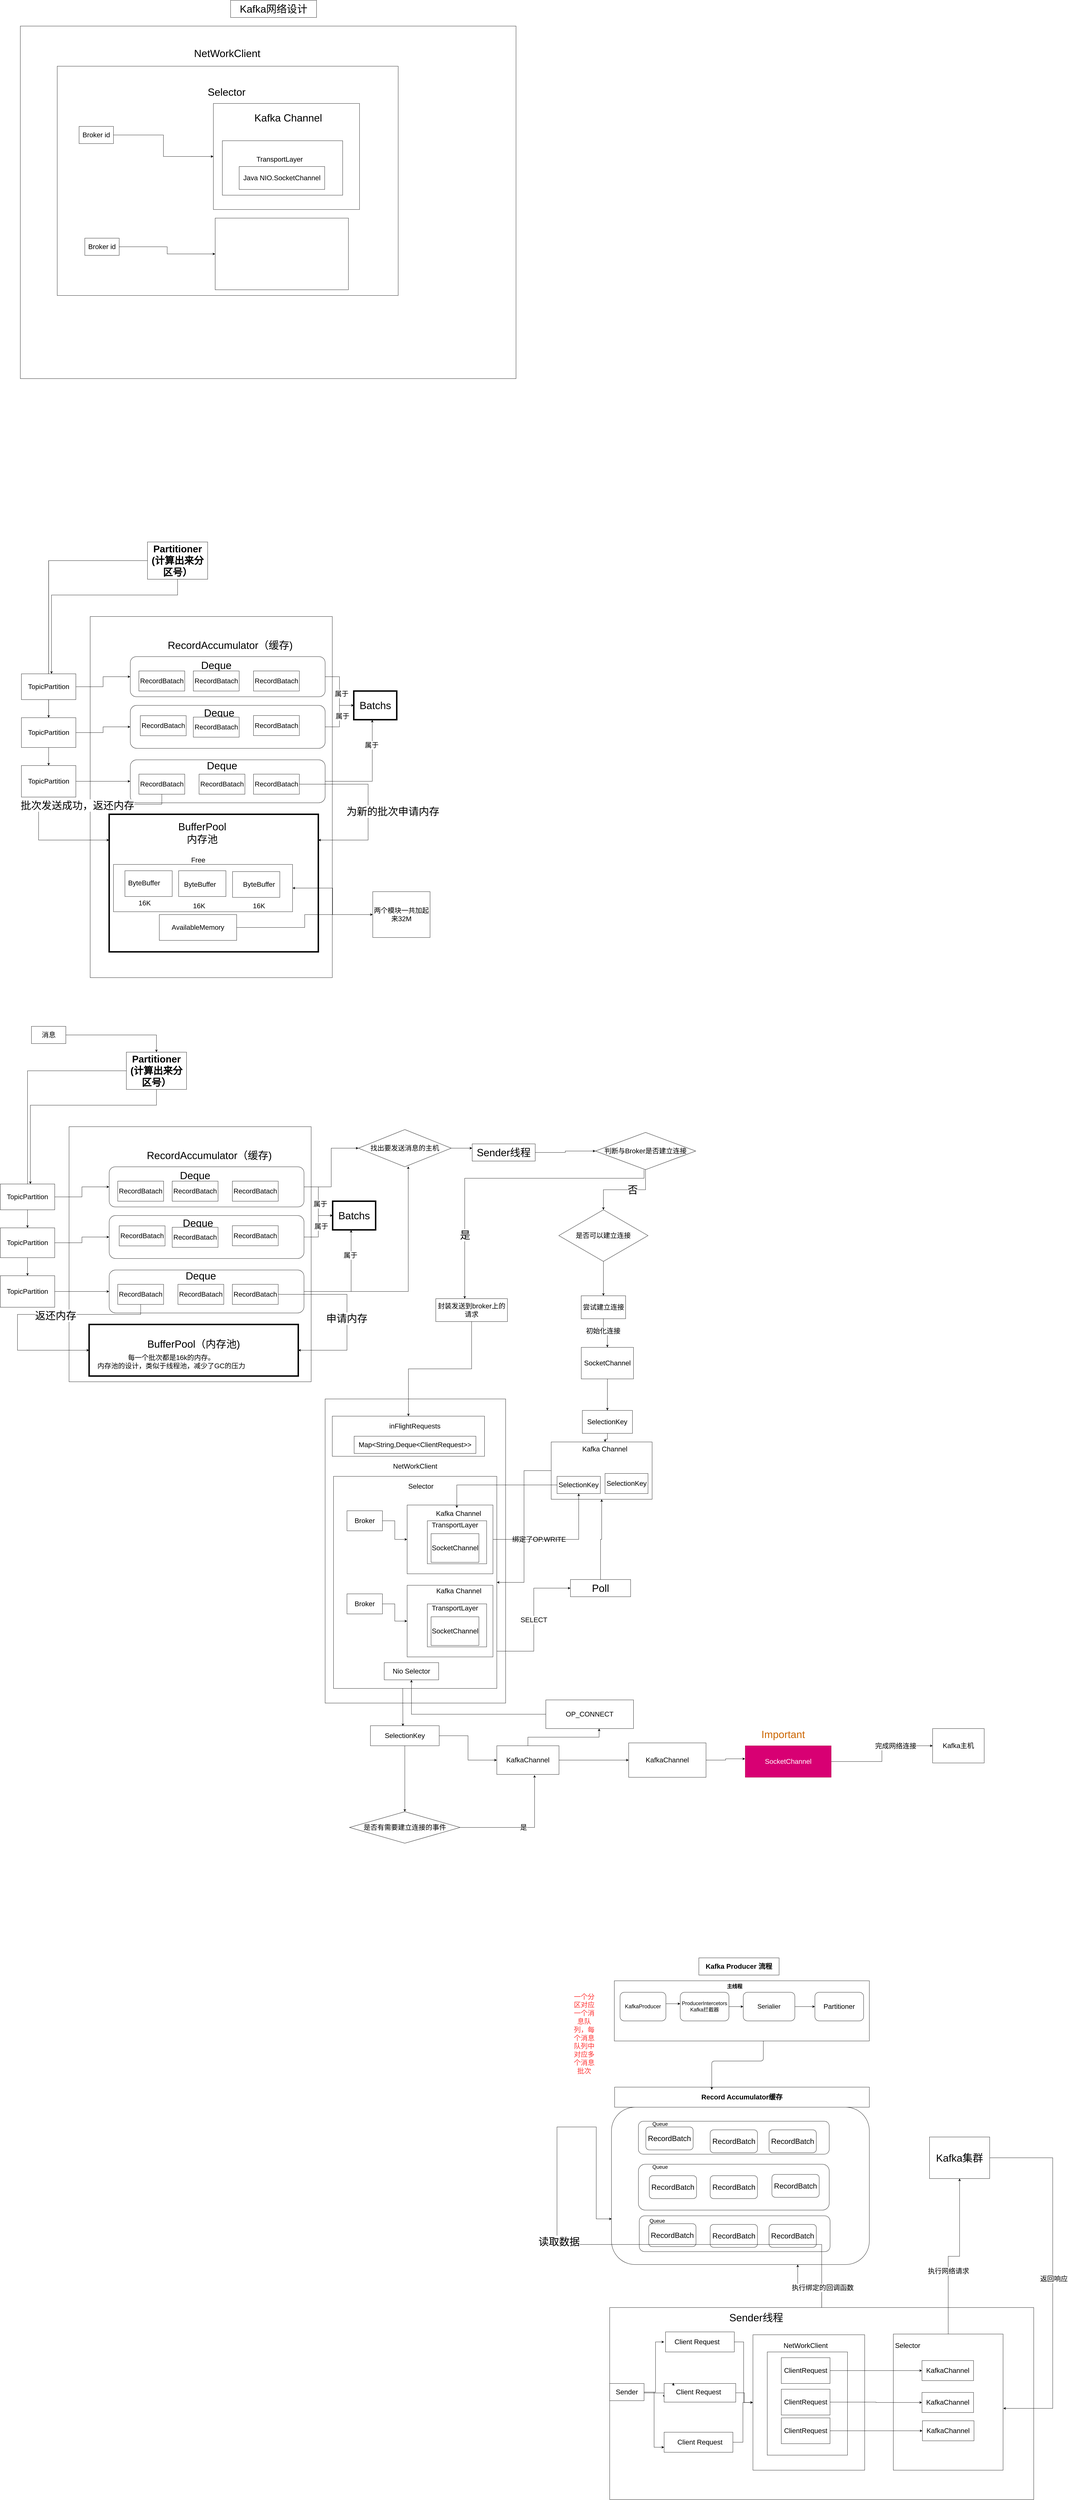 <mxfile compressed="true" version="13.10.0" type="github"><diagram id="1dbge0xOqOQWrwI3M5ee" name="Page-1"><mxGraphModel dx="4391" dy="7225" grid="1" gridSize="10" guides="1" tooltips="1" connect="1" arrows="1" fold="1" page="1" pageScale="1" pageWidth="827" pageHeight="1169" math="0" shadow="0"><root><mxCell id="0"/><mxCell id="1" parent="0"/><mxCell id="0VvMr4eHDzeD9p_lvWVr-11" value="" style="rounded=0;whiteSpace=wrap;html=1;" parent="1" vertex="1"><mxGeometry x="-466.25" width="630" height="1061" as="geometry"/></mxCell><mxCell id="4S7CPAs5BVXwWPFxdD2a-20" value="&lt;h1&gt;Record Accumulator缓存&lt;/h1&gt;" style="rounded=0;whiteSpace=wrap;html=1;" parent="1" vertex="1"><mxGeometry x="544.13" y="2401" width="889" height="70" as="geometry"/></mxCell><mxCell id="4S7CPAs5BVXwWPFxdD2a-5" value="" style="rounded=0;whiteSpace=wrap;html=1;" parent="1" vertex="1"><mxGeometry x="543.13" y="2030" width="890" height="210" as="geometry"/></mxCell><mxCell id="4S7CPAs5BVXwWPFxdD2a-1" value="&lt;font style=&quot;font-size: 19px&quot;&gt;KafkaProducer&lt;/font&gt;" style="rounded=1;whiteSpace=wrap;html=1;" parent="1" vertex="1"><mxGeometry x="563.13" y="2070" width="160" height="100" as="geometry"/></mxCell><mxCell id="4S7CPAs5BVXwWPFxdD2a-10" value="" style="edgeStyle=orthogonalEdgeStyle;rounded=0;orthogonalLoop=1;jettySize=auto;html=1;" parent="1" source="4S7CPAs5BVXwWPFxdD2a-2" target="4S7CPAs5BVXwWPFxdD2a-3" edge="1"><mxGeometry relative="1" as="geometry"/></mxCell><mxCell id="4S7CPAs5BVXwWPFxdD2a-2" value="&lt;font&gt;&lt;font style=&quot;font-size: 18px&quot;&gt;ProducerIntercetors&lt;br&gt;Kafka拦截器&lt;/font&gt;&lt;br&gt;&lt;/font&gt;" style="rounded=1;whiteSpace=wrap;html=1;" parent="1" vertex="1"><mxGeometry x="773.13" y="2070" width="170" height="100" as="geometry"/></mxCell><mxCell id="4S7CPAs5BVXwWPFxdD2a-4" value="&lt;h1&gt;&lt;span style=&quot;font-weight: normal&quot;&gt;Partitioner&lt;/span&gt;&lt;/h1&gt;" style="rounded=1;whiteSpace=wrap;html=1;" parent="1" vertex="1"><mxGeometry x="1243.13" y="2070" width="170" height="100" as="geometry"/></mxCell><mxCell id="4S7CPAs5BVXwWPFxdD2a-12" value="" style="edgeStyle=orthogonalEdgeStyle;rounded=0;orthogonalLoop=1;jettySize=auto;html=1;" parent="1" source="4S7CPAs5BVXwWPFxdD2a-3" target="4S7CPAs5BVXwWPFxdD2a-4" edge="1"><mxGeometry relative="1" as="geometry"/></mxCell><mxCell id="4S7CPAs5BVXwWPFxdD2a-3" value="&lt;font style=&quot;font-size: 22px&quot;&gt;Serialier&lt;/font&gt;" style="rounded=1;whiteSpace=wrap;html=1;" parent="1" vertex="1"><mxGeometry x="993.13" y="2070" width="180" height="100" as="geometry"/></mxCell><mxCell id="4S7CPAs5BVXwWPFxdD2a-9" value="" style="endArrow=classic;html=1;" parent="1" edge="1"><mxGeometry width="50" height="50" relative="1" as="geometry"><mxPoint x="723.13" y="2110" as="sourcePoint"/><mxPoint x="773.13" y="2110" as="targetPoint"/><Array as="points"><mxPoint x="723.13" y="2110"/><mxPoint x="743.13" y="2110"/></Array></mxGeometry></mxCell><mxCell id="4S7CPAs5BVXwWPFxdD2a-17" value="&lt;h1&gt;Kafka Producer 流程&lt;/h1&gt;" style="rounded=0;whiteSpace=wrap;html=1;" parent="1" vertex="1"><mxGeometry x="838.13" y="1950" width="280" height="60" as="geometry"/></mxCell><mxCell id="4S7CPAs5BVXwWPFxdD2a-19" value="" style="endArrow=classic;html=1;" parent="1" source="4S7CPAs5BVXwWPFxdD2a-5" edge="1"><mxGeometry width="50" height="50" relative="1" as="geometry"><mxPoint x="1193.13" y="2410" as="sourcePoint"/><mxPoint x="883.13" y="2410" as="targetPoint"/><Array as="points"><mxPoint x="1063.13" y="2240"/><mxPoint x="1063.13" y="2310"/><mxPoint x="1033.13" y="2310"/><mxPoint x="883.13" y="2310"/></Array></mxGeometry></mxCell><mxCell id="4S7CPAs5BVXwWPFxdD2a-22" value="" style="rounded=1;whiteSpace=wrap;html=1;" parent="1" vertex="1"><mxGeometry x="533.13" y="2471" width="900" height="549" as="geometry"/></mxCell><mxCell id="4S7CPAs5BVXwWPFxdD2a-23" value="" style="rounded=1;whiteSpace=wrap;html=1;" parent="1" vertex="1"><mxGeometry x="627.13" y="2520" width="666" height="115" as="geometry"/></mxCell><mxCell id="4S7CPAs5BVXwWPFxdD2a-26" value="&lt;font style=&quot;font-size: 18px&quot;&gt;Queue&lt;/font&gt;" style="text;html=1;strokeColor=none;fillColor=none;align=center;verticalAlign=middle;whiteSpace=wrap;rounded=0;" parent="1" vertex="1"><mxGeometry x="663.13" y="2520" width="80" height="20" as="geometry"/></mxCell><mxCell id="4S7CPAs5BVXwWPFxdD2a-31" value="" style="rounded=1;whiteSpace=wrap;html=1;" parent="1" vertex="1"><mxGeometry x="627.13" y="2670" width="666" height="160" as="geometry"/></mxCell><mxCell id="4S7CPAs5BVXwWPFxdD2a-34" value="&lt;font style=&quot;font-size: 18px&quot;&gt;Queue&lt;/font&gt;" style="text;html=1;strokeColor=none;fillColor=none;align=center;verticalAlign=middle;whiteSpace=wrap;rounded=0;" parent="1" vertex="1"><mxGeometry x="663.13" y="2670" width="80" height="20" as="geometry"/></mxCell><mxCell id="4S7CPAs5BVXwWPFxdD2a-38" value="&lt;font style=&quot;font-size: 24px&quot; color=&quot;#ff3333&quot;&gt;一个分区对应一个消息队列，每个消息队列中对应多个消息批次&lt;/font&gt;" style="text;html=1;strokeColor=none;fillColor=none;align=center;verticalAlign=middle;whiteSpace=wrap;rounded=0;" parent="1" vertex="1"><mxGeometry x="398.13" y="2070" width="80" height="290" as="geometry"/></mxCell><mxCell id="4S7CPAs5BVXwWPFxdD2a-45" value="&lt;font style=&quot;font-size: 26px&quot;&gt;RecordBatch&lt;/font&gt;" style="rounded=1;whiteSpace=wrap;html=1;" parent="1" vertex="1"><mxGeometry x="665.13" y="2710" width="165" height="80" as="geometry"/></mxCell><mxCell id="4S7CPAs5BVXwWPFxdD2a-46" value="&lt;h2&gt;主线程&lt;/h2&gt;" style="text;html=1;strokeColor=none;fillColor=none;align=center;verticalAlign=middle;whiteSpace=wrap;rounded=0;" parent="1" vertex="1"><mxGeometry x="863.13" y="2020" width="200" height="60" as="geometry"/></mxCell><mxCell id="biygHHfCWoGMh1Ligf3G-9" style="edgeStyle=orthogonalEdgeStyle;rounded=0;orthogonalLoop=1;jettySize=auto;html=1;" parent="1" source="biygHHfCWoGMh1Ligf3G-1" target="biygHHfCWoGMh1Ligf3G-8" edge="1"><mxGeometry relative="1" as="geometry"><Array as="points"><mxPoint x="-1495" y="-1025"/></Array></mxGeometry></mxCell><mxCell id="biygHHfCWoGMh1Ligf3G-12" style="edgeStyle=orthogonalEdgeStyle;rounded=0;orthogonalLoop=1;jettySize=auto;html=1;entryX=0.5;entryY=0;entryDx=0;entryDy=0;" parent="1" source="biygHHfCWoGMh1Ligf3G-1" target="biygHHfCWoGMh1Ligf3G-10" edge="1"><mxGeometry relative="1" as="geometry"/></mxCell><mxCell id="biygHHfCWoGMh1Ligf3G-13" style="edgeStyle=orthogonalEdgeStyle;rounded=0;orthogonalLoop=1;jettySize=auto;html=1;entryX=0.5;entryY=0;entryDx=0;entryDy=0;" parent="1" source="biygHHfCWoGMh1Ligf3G-1" target="biygHHfCWoGMh1Ligf3G-11" edge="1"><mxGeometry relative="1" as="geometry"/></mxCell><mxCell id="biygHHfCWoGMh1Ligf3G-1" value="&lt;font size=&quot;1&quot;&gt;&lt;b style=&quot;font-size: 34px&quot;&gt;Partitioner&lt;br&gt;(计算出来分区号）&lt;br&gt;&lt;/b&gt;&lt;/font&gt;" style="whiteSpace=wrap;html=1;" parent="1" vertex="1"><mxGeometry x="-1160" y="-1210" width="210" height="130" as="geometry"/></mxCell><mxCell id="biygHHfCWoGMh1Ligf3G-2" value="" style="rounded=0;whiteSpace=wrap;html=1;" parent="1" vertex="1"><mxGeometry x="-1360" y="-950" width="845" height="890" as="geometry"/></mxCell><mxCell id="biygHHfCWoGMh1Ligf3G-54" style="edgeStyle=orthogonalEdgeStyle;rounded=0;orthogonalLoop=1;jettySize=auto;html=1;entryX=0;entryY=0.5;entryDx=0;entryDy=0;" parent="1" source="biygHHfCWoGMh1Ligf3G-4" target="biygHHfCWoGMh1Ligf3G-53" edge="1"><mxGeometry relative="1" as="geometry"/></mxCell><mxCell id="CULJ4ZtLI3VAVEGHFK9P-267" style="edgeStyle=orthogonalEdgeStyle;rounded=0;orthogonalLoop=1;jettySize=auto;html=1;entryX=0;entryY=0.5;entryDx=0;entryDy=0;" parent="1" source="biygHHfCWoGMh1Ligf3G-4" target="CULJ4ZtLI3VAVEGHFK9P-266" edge="1"><mxGeometry relative="1" as="geometry"/></mxCell><mxCell id="biygHHfCWoGMh1Ligf3G-4" value="" style="rounded=1;whiteSpace=wrap;html=1;" parent="1" vertex="1"><mxGeometry x="-1220" y="-810" width="680" height="140" as="geometry"/></mxCell><mxCell id="biygHHfCWoGMh1Ligf3G-5" value="&lt;span style=&quot;font-size: 36px&quot;&gt;Deque&lt;/span&gt;" style="text;html=1;strokeColor=none;fillColor=none;align=center;verticalAlign=middle;whiteSpace=wrap;rounded=0;" parent="1" vertex="1"><mxGeometry x="-950" y="-800" width="60" height="40" as="geometry"/></mxCell><mxCell id="biygHHfCWoGMh1Ligf3G-14" style="edgeStyle=orthogonalEdgeStyle;rounded=0;orthogonalLoop=1;jettySize=auto;html=1;" parent="1" source="biygHHfCWoGMh1Ligf3G-8" target="biygHHfCWoGMh1Ligf3G-4" edge="1"><mxGeometry relative="1" as="geometry"/></mxCell><mxCell id="biygHHfCWoGMh1Ligf3G-8" value="&lt;font style=&quot;font-size: 24px&quot;&gt;TopicPartition&lt;/font&gt;" style="whiteSpace=wrap;html=1;" parent="1" vertex="1"><mxGeometry x="-1600" y="-750" width="190" height="90" as="geometry"/></mxCell><mxCell id="biygHHfCWoGMh1Ligf3G-20" style="edgeStyle=orthogonalEdgeStyle;rounded=0;orthogonalLoop=1;jettySize=auto;html=1;" parent="1" source="biygHHfCWoGMh1Ligf3G-10" target="biygHHfCWoGMh1Ligf3G-15" edge="1"><mxGeometry relative="1" as="geometry"/></mxCell><mxCell id="biygHHfCWoGMh1Ligf3G-10" value="&lt;font style=&quot;font-size: 24px&quot;&gt;TopicPartition&lt;/font&gt;" style="whiteSpace=wrap;html=1;" parent="1" vertex="1"><mxGeometry x="-1600" y="-597" width="190" height="104" as="geometry"/></mxCell><mxCell id="biygHHfCWoGMh1Ligf3G-21" style="edgeStyle=orthogonalEdgeStyle;rounded=0;orthogonalLoop=1;jettySize=auto;html=1;" parent="1" source="biygHHfCWoGMh1Ligf3G-11" target="biygHHfCWoGMh1Ligf3G-16" edge="1"><mxGeometry relative="1" as="geometry"/></mxCell><mxCell id="biygHHfCWoGMh1Ligf3G-11" value="&lt;font style=&quot;font-size: 24px&quot;&gt;TopicPartition&lt;/font&gt;" style="whiteSpace=wrap;html=1;" parent="1" vertex="1"><mxGeometry x="-1600" y="-430" width="190" height="110" as="geometry"/></mxCell><mxCell id="biygHHfCWoGMh1Ligf3G-55" style="edgeStyle=orthogonalEdgeStyle;rounded=0;orthogonalLoop=1;jettySize=auto;html=1;" parent="1" source="biygHHfCWoGMh1Ligf3G-15" target="biygHHfCWoGMh1Ligf3G-53" edge="1"><mxGeometry relative="1" as="geometry"/></mxCell><mxCell id="biygHHfCWoGMh1Ligf3G-15" value="" style="rounded=1;whiteSpace=wrap;html=1;" parent="1" vertex="1"><mxGeometry x="-1220" y="-640" width="680" height="150" as="geometry"/></mxCell><mxCell id="biygHHfCWoGMh1Ligf3G-56" style="edgeStyle=orthogonalEdgeStyle;rounded=0;orthogonalLoop=1;jettySize=auto;html=1;entryX=0.43;entryY=1.005;entryDx=0;entryDy=0;entryPerimeter=0;" parent="1" source="biygHHfCWoGMh1Ligf3G-16" target="biygHHfCWoGMh1Ligf3G-53" edge="1"><mxGeometry relative="1" as="geometry"/></mxCell><mxCell id="biygHHfCWoGMh1Ligf3G-57" value="&lt;font style=&quot;font-size: 24px&quot;&gt;属于&lt;/font&gt;" style="edgeLabel;html=1;align=center;verticalAlign=middle;resizable=0;points=[];" parent="biygHHfCWoGMh1Ligf3G-56" vertex="1" connectable="0"><mxGeometry x="0.535" y="3" relative="1" as="geometry"><mxPoint as="offset"/></mxGeometry></mxCell><mxCell id="CULJ4ZtLI3VAVEGHFK9P-268" style="edgeStyle=orthogonalEdgeStyle;rounded=0;orthogonalLoop=1;jettySize=auto;html=1;entryX=0.537;entryY=0.989;entryDx=0;entryDy=0;entryPerimeter=0;" parent="1" source="biygHHfCWoGMh1Ligf3G-16" target="CULJ4ZtLI3VAVEGHFK9P-266" edge="1"><mxGeometry relative="1" as="geometry"/></mxCell><mxCell id="biygHHfCWoGMh1Ligf3G-16" value="" style="rounded=1;whiteSpace=wrap;html=1;" parent="1" vertex="1"><mxGeometry x="-1220" y="-450" width="680" height="150" as="geometry"/></mxCell><mxCell id="biygHHfCWoGMh1Ligf3G-17" value="&lt;span style=&quot;font-size: 36px&quot;&gt;Deque&lt;/span&gt;" style="text;html=1;strokeColor=none;fillColor=none;align=center;verticalAlign=middle;whiteSpace=wrap;rounded=0;" parent="1" vertex="1"><mxGeometry x="-930" y="-450" width="60" height="40" as="geometry"/></mxCell><mxCell id="biygHHfCWoGMh1Ligf3G-18" value="&lt;span style=&quot;font-size: 36px&quot;&gt;Deque&lt;/span&gt;" style="text;html=1;strokeColor=none;fillColor=none;align=center;verticalAlign=middle;whiteSpace=wrap;rounded=0;" parent="1" vertex="1"><mxGeometry x="-940" y="-634" width="60" height="40" as="geometry"/></mxCell><mxCell id="biygHHfCWoGMh1Ligf3G-22" value="&lt;font style=&quot;font-size: 24px&quot;&gt;RecordBatach&lt;/font&gt;" style="rounded=0;whiteSpace=wrap;html=1;" parent="1" vertex="1"><mxGeometry x="-1190" y="-760" width="160" height="70" as="geometry"/></mxCell><mxCell id="biygHHfCWoGMh1Ligf3G-23" value="&lt;font style=&quot;font-size: 24px&quot;&gt;RecordBatach&lt;/font&gt;" style="rounded=0;whiteSpace=wrap;html=1;" parent="1" vertex="1"><mxGeometry x="-790" y="-760" width="160" height="70" as="geometry"/></mxCell><mxCell id="biygHHfCWoGMh1Ligf3G-24" value="&lt;font style=&quot;font-size: 24px&quot;&gt;RecordBatach&lt;/font&gt;" style="rounded=0;whiteSpace=wrap;html=1;" parent="1" vertex="1"><mxGeometry x="-1000" y="-760" width="160" height="70" as="geometry"/></mxCell><mxCell id="biygHHfCWoGMh1Ligf3G-38" style="edgeStyle=orthogonalEdgeStyle;rounded=0;orthogonalLoop=1;jettySize=auto;html=1;" parent="1" source="biygHHfCWoGMh1Ligf3G-25" target="biygHHfCWoGMh1Ligf3G-35" edge="1"><mxGeometry relative="1" as="geometry"><Array as="points"><mxPoint x="-1110" y="-295"/><mxPoint x="-1540" y="-295"/><mxPoint x="-1540" y="-170"/></Array></mxGeometry></mxCell><mxCell id="biygHHfCWoGMh1Ligf3G-39" value="&lt;font style=&quot;font-size: 36px&quot;&gt;返还内存&lt;/font&gt;" style="edgeLabel;html=1;align=center;verticalAlign=middle;resizable=0;points=[];" parent="biygHHfCWoGMh1Ligf3G-38" vertex="1" connectable="0"><mxGeometry x="-0.16" y="4" relative="1" as="geometry"><mxPoint x="21" as="offset"/></mxGeometry></mxCell><mxCell id="biygHHfCWoGMh1Ligf3G-25" value="&lt;font style=&quot;font-size: 24px&quot;&gt;RecordBatach&lt;/font&gt;" style="rounded=0;whiteSpace=wrap;html=1;" parent="1" vertex="1"><mxGeometry x="-1190" y="-400" width="160" height="70" as="geometry"/></mxCell><mxCell id="biygHHfCWoGMh1Ligf3G-26" value="&lt;font style=&quot;font-size: 24px&quot;&gt;RecordBatach&lt;/font&gt;" style="rounded=0;whiteSpace=wrap;html=1;" parent="1" vertex="1"><mxGeometry x="-790" y="-604.5" width="160" height="70" as="geometry"/></mxCell><mxCell id="biygHHfCWoGMh1Ligf3G-27" value="&lt;font style=&quot;font-size: 24px&quot;&gt;RecordBatach&lt;/font&gt;" style="rounded=0;whiteSpace=wrap;html=1;" parent="1" vertex="1"><mxGeometry x="-1000" y="-599" width="160" height="70" as="geometry"/></mxCell><mxCell id="biygHHfCWoGMh1Ligf3G-28" value="&lt;font style=&quot;font-size: 24px&quot;&gt;RecordBatach&lt;/font&gt;" style="rounded=0;whiteSpace=wrap;html=1;" parent="1" vertex="1"><mxGeometry x="-1185" y="-604" width="160" height="70" as="geometry"/></mxCell><mxCell id="biygHHfCWoGMh1Ligf3G-40" style="edgeStyle=orthogonalEdgeStyle;rounded=0;orthogonalLoop=1;jettySize=auto;html=1;" parent="1" source="biygHHfCWoGMh1Ligf3G-30" target="biygHHfCWoGMh1Ligf3G-35" edge="1"><mxGeometry relative="1" as="geometry"><Array as="points"><mxPoint x="-390" y="-365"/><mxPoint x="-390" y="-170"/></Array></mxGeometry></mxCell><mxCell id="biygHHfCWoGMh1Ligf3G-41" value="&lt;font style=&quot;font-size: 36px&quot;&gt;申请内存&lt;/font&gt;" style="edgeLabel;html=1;align=center;verticalAlign=middle;resizable=0;points=[];" parent="biygHHfCWoGMh1Ligf3G-40" vertex="1" connectable="0"><mxGeometry x="-0.215" y="-84" relative="1" as="geometry"><mxPoint x="1" as="offset"/></mxGeometry></mxCell><mxCell id="biygHHfCWoGMh1Ligf3G-30" value="&lt;font style=&quot;font-size: 24px&quot;&gt;RecordBatach&lt;/font&gt;" style="rounded=0;whiteSpace=wrap;html=1;" parent="1" vertex="1"><mxGeometry x="-790" y="-400" width="160" height="70" as="geometry"/></mxCell><mxCell id="biygHHfCWoGMh1Ligf3G-31" value="&lt;font style=&quot;font-size: 24px&quot;&gt;RecordBatach&lt;/font&gt;" style="rounded=0;whiteSpace=wrap;html=1;" parent="1" vertex="1"><mxGeometry x="-980" y="-400" width="160" height="70" as="geometry"/></mxCell><mxCell id="biygHHfCWoGMh1Ligf3G-32" value="&lt;font style=&quot;font-size: 36px&quot;&gt;RecordAccumulator（缓存)&lt;/font&gt;" style="text;html=1;strokeColor=none;fillColor=none;align=center;verticalAlign=middle;whiteSpace=wrap;rounded=0;strokeWidth=5;" parent="1" vertex="1"><mxGeometry x="-1132.5" y="-870" width="522.5" height="40" as="geometry"/></mxCell><mxCell id="biygHHfCWoGMh1Ligf3G-35" value="&lt;font style=&quot;font-size: 36px&quot;&gt;BufferPool（内存池)&lt;br&gt;&lt;br&gt;&lt;/font&gt;" style="rounded=0;whiteSpace=wrap;html=1;strokeWidth=5;" parent="1" vertex="1"><mxGeometry x="-1290" y="-260" width="730" height="180" as="geometry"/></mxCell><mxCell id="biygHHfCWoGMh1Ligf3G-36" value="&lt;font style=&quot;font-size: 24px&quot;&gt;每一个批次都是16k的内存。&lt;br&gt;内存池的设计，类似于线程池，减少了GC的压力&lt;br&gt;&lt;/font&gt;" style="text;html=1;strokeColor=none;fillColor=none;align=center;verticalAlign=middle;whiteSpace=wrap;rounded=0;" parent="1" vertex="1"><mxGeometry x="-1318" y="-150" width="630" height="40" as="geometry"/></mxCell><mxCell id="biygHHfCWoGMh1Ligf3G-43" value="&lt;font style=&quot;font-size: 26px&quot;&gt;RecordBatch&lt;/font&gt;" style="rounded=1;whiteSpace=wrap;html=1;" parent="1" vertex="1"><mxGeometry x="653.13" y="2540" width="165" height="80" as="geometry"/></mxCell><mxCell id="biygHHfCWoGMh1Ligf3G-44" value="&lt;font style=&quot;font-size: 26px&quot;&gt;RecordBatch&lt;/font&gt;" style="rounded=1;whiteSpace=wrap;html=1;" parent="1" vertex="1"><mxGeometry x="877.63" y="2710" width="165" height="80" as="geometry"/></mxCell><mxCell id="biygHHfCWoGMh1Ligf3G-45" value="&lt;font style=&quot;font-size: 26px&quot;&gt;RecordBatch&lt;/font&gt;" style="rounded=1;whiteSpace=wrap;html=1;" parent="1" vertex="1"><mxGeometry x="1093.13" y="2705.5" width="165" height="80" as="geometry"/></mxCell><mxCell id="biygHHfCWoGMh1Ligf3G-46" value="&lt;font style=&quot;font-size: 26px&quot;&gt;RecordBatch&lt;/font&gt;" style="rounded=1;whiteSpace=wrap;html=1;" parent="1" vertex="1"><mxGeometry x="1083.13" y="2550" width="165" height="80" as="geometry"/></mxCell><mxCell id="biygHHfCWoGMh1Ligf3G-47" value="&lt;font style=&quot;font-size: 26px&quot;&gt;RecordBatch&lt;/font&gt;" style="rounded=1;whiteSpace=wrap;html=1;" parent="1" vertex="1"><mxGeometry x="877.63" y="2550" width="165" height="80" as="geometry"/></mxCell><mxCell id="biygHHfCWoGMh1Ligf3G-48" value="" style="rounded=1;whiteSpace=wrap;html=1;" parent="1" vertex="1"><mxGeometry x="630.13" y="2850" width="666" height="125" as="geometry"/></mxCell><mxCell id="biygHHfCWoGMh1Ligf3G-49" value="&lt;font style=&quot;font-size: 26px&quot;&gt;RecordBatch&lt;/font&gt;" style="rounded=1;whiteSpace=wrap;html=1;" parent="1" vertex="1"><mxGeometry x="1083.13" y="2880" width="165" height="80" as="geometry"/></mxCell><mxCell id="biygHHfCWoGMh1Ligf3G-50" value="&lt;font style=&quot;font-size: 26px&quot;&gt;RecordBatch&lt;/font&gt;" style="rounded=1;whiteSpace=wrap;html=1;" parent="1" vertex="1"><mxGeometry x="877.63" y="2880" width="165" height="80" as="geometry"/></mxCell><mxCell id="biygHHfCWoGMh1Ligf3G-51" value="&lt;font style=&quot;font-size: 26px&quot;&gt;RecordBatch&lt;/font&gt;" style="rounded=1;whiteSpace=wrap;html=1;" parent="1" vertex="1"><mxGeometry x="663.13" y="2877.5" width="165" height="80" as="geometry"/></mxCell><mxCell id="biygHHfCWoGMh1Ligf3G-52" value="&lt;font style=&quot;font-size: 18px&quot;&gt;Queue&lt;/font&gt;" style="text;html=1;strokeColor=none;fillColor=none;align=center;verticalAlign=middle;whiteSpace=wrap;rounded=0;" parent="1" vertex="1"><mxGeometry x="653.13" y="2857.5" width="80" height="20" as="geometry"/></mxCell><mxCell id="biygHHfCWoGMh1Ligf3G-53" value="&lt;font style=&quot;font-size: 36px&quot;&gt;Batchs&lt;/font&gt;" style="rounded=0;whiteSpace=wrap;html=1;strokeWidth=5;" parent="1" vertex="1"><mxGeometry x="-440" y="-690" width="150" height="100" as="geometry"/></mxCell><mxCell id="biygHHfCWoGMh1Ligf3G-58" value="&lt;font style=&quot;font-size: 24px&quot;&gt;属于&lt;/font&gt;" style="edgeLabel;html=1;align=center;verticalAlign=middle;resizable=0;points=[];" parent="1" vertex="1" connectable="0"><mxGeometry x="-350" y="-490" as="geometry"><mxPoint x="-130" y="-112" as="offset"/></mxGeometry></mxCell><mxCell id="biygHHfCWoGMh1Ligf3G-59" value="&lt;font style=&quot;font-size: 24px&quot;&gt;属于&lt;/font&gt;" style="edgeLabel;html=1;align=center;verticalAlign=middle;resizable=0;points=[];" parent="1" vertex="1" connectable="0"><mxGeometry x="-365" y="-493" as="geometry"><mxPoint x="-118" y="-187" as="offset"/></mxGeometry></mxCell><mxCell id="CULJ4ZtLI3VAVEGHFK9P-151" style="edgeStyle=orthogonalEdgeStyle;rounded=0;orthogonalLoop=1;jettySize=auto;html=1;" parent="1" source="CULJ4ZtLI3VAVEGHFK9P-154" target="CULJ4ZtLI3VAVEGHFK9P-160" edge="1"><mxGeometry relative="1" as="geometry"><Array as="points"><mxPoint x="-1421.25" y="-2805"/></Array></mxGeometry></mxCell><mxCell id="CULJ4ZtLI3VAVEGHFK9P-152" style="edgeStyle=orthogonalEdgeStyle;rounded=0;orthogonalLoop=1;jettySize=auto;html=1;entryX=0.5;entryY=0;entryDx=0;entryDy=0;" parent="1" source="CULJ4ZtLI3VAVEGHFK9P-154" target="CULJ4ZtLI3VAVEGHFK9P-162" edge="1"><mxGeometry relative="1" as="geometry"/></mxCell><mxCell id="CULJ4ZtLI3VAVEGHFK9P-153" style="edgeStyle=orthogonalEdgeStyle;rounded=0;orthogonalLoop=1;jettySize=auto;html=1;entryX=0.5;entryY=0;entryDx=0;entryDy=0;" parent="1" source="CULJ4ZtLI3VAVEGHFK9P-154" target="CULJ4ZtLI3VAVEGHFK9P-164" edge="1"><mxGeometry relative="1" as="geometry"/></mxCell><mxCell id="CULJ4ZtLI3VAVEGHFK9P-154" value="&lt;font size=&quot;1&quot;&gt;&lt;b style=&quot;font-size: 34px&quot;&gt;Partitioner&lt;br&gt;(计算出来分区号）&lt;br&gt;&lt;/b&gt;&lt;/font&gt;" style="whiteSpace=wrap;html=1;" parent="1" vertex="1"><mxGeometry x="-1086.25" y="-2990" width="210" height="130" as="geometry"/></mxCell><mxCell id="CULJ4ZtLI3VAVEGHFK9P-155" value="" style="rounded=0;whiteSpace=wrap;html=1;" parent="1" vertex="1"><mxGeometry x="-1286.25" y="-2730" width="845" height="1260" as="geometry"/></mxCell><mxCell id="CULJ4ZtLI3VAVEGHFK9P-156" style="edgeStyle=orthogonalEdgeStyle;rounded=0;orthogonalLoop=1;jettySize=auto;html=1;entryX=0;entryY=0.5;entryDx=0;entryDy=0;" parent="1" source="CULJ4ZtLI3VAVEGHFK9P-157" target="CULJ4ZtLI3VAVEGHFK9P-188" edge="1"><mxGeometry relative="1" as="geometry"/></mxCell><mxCell id="CULJ4ZtLI3VAVEGHFK9P-157" value="" style="rounded=1;whiteSpace=wrap;html=1;" parent="1" vertex="1"><mxGeometry x="-1146.25" y="-2590" width="680" height="140" as="geometry"/></mxCell><mxCell id="CULJ4ZtLI3VAVEGHFK9P-158" value="&lt;span style=&quot;font-size: 36px&quot;&gt;Deque&lt;/span&gt;" style="text;html=1;strokeColor=none;fillColor=none;align=center;verticalAlign=middle;whiteSpace=wrap;rounded=0;" parent="1" vertex="1"><mxGeometry x="-876.25" y="-2580" width="60" height="40" as="geometry"/></mxCell><mxCell id="CULJ4ZtLI3VAVEGHFK9P-159" style="edgeStyle=orthogonalEdgeStyle;rounded=0;orthogonalLoop=1;jettySize=auto;html=1;" parent="1" source="CULJ4ZtLI3VAVEGHFK9P-160" target="CULJ4ZtLI3VAVEGHFK9P-157" edge="1"><mxGeometry relative="1" as="geometry"/></mxCell><mxCell id="CULJ4ZtLI3VAVEGHFK9P-160" value="&lt;font style=&quot;font-size: 24px&quot;&gt;TopicPartition&lt;/font&gt;" style="whiteSpace=wrap;html=1;" parent="1" vertex="1"><mxGeometry x="-1526.25" y="-2530" width="190" height="90" as="geometry"/></mxCell><mxCell id="CULJ4ZtLI3VAVEGHFK9P-161" style="edgeStyle=orthogonalEdgeStyle;rounded=0;orthogonalLoop=1;jettySize=auto;html=1;" parent="1" source="CULJ4ZtLI3VAVEGHFK9P-162" target="CULJ4ZtLI3VAVEGHFK9P-166" edge="1"><mxGeometry relative="1" as="geometry"/></mxCell><mxCell id="CULJ4ZtLI3VAVEGHFK9P-162" value="&lt;font style=&quot;font-size: 24px&quot;&gt;TopicPartition&lt;/font&gt;" style="whiteSpace=wrap;html=1;" parent="1" vertex="1"><mxGeometry x="-1526.25" y="-2377" width="190" height="104" as="geometry"/></mxCell><mxCell id="CULJ4ZtLI3VAVEGHFK9P-163" style="edgeStyle=orthogonalEdgeStyle;rounded=0;orthogonalLoop=1;jettySize=auto;html=1;" parent="1" source="CULJ4ZtLI3VAVEGHFK9P-164" target="CULJ4ZtLI3VAVEGHFK9P-169" edge="1"><mxGeometry relative="1" as="geometry"/></mxCell><mxCell id="CULJ4ZtLI3VAVEGHFK9P-164" value="&lt;font style=&quot;font-size: 24px&quot;&gt;TopicPartition&lt;/font&gt;" style="whiteSpace=wrap;html=1;" parent="1" vertex="1"><mxGeometry x="-1526.25" y="-2210" width="190" height="110" as="geometry"/></mxCell><mxCell id="CULJ4ZtLI3VAVEGHFK9P-165" style="edgeStyle=orthogonalEdgeStyle;rounded=0;orthogonalLoop=1;jettySize=auto;html=1;" parent="1" source="CULJ4ZtLI3VAVEGHFK9P-166" target="CULJ4ZtLI3VAVEGHFK9P-188" edge="1"><mxGeometry relative="1" as="geometry"/></mxCell><mxCell id="CULJ4ZtLI3VAVEGHFK9P-166" value="" style="rounded=1;whiteSpace=wrap;html=1;" parent="1" vertex="1"><mxGeometry x="-1146.25" y="-2420" width="680" height="150" as="geometry"/></mxCell><mxCell id="CULJ4ZtLI3VAVEGHFK9P-167" style="edgeStyle=orthogonalEdgeStyle;rounded=0;orthogonalLoop=1;jettySize=auto;html=1;entryX=0.43;entryY=1.005;entryDx=0;entryDy=0;entryPerimeter=0;" parent="1" source="CULJ4ZtLI3VAVEGHFK9P-169" target="CULJ4ZtLI3VAVEGHFK9P-188" edge="1"><mxGeometry relative="1" as="geometry"/></mxCell><mxCell id="CULJ4ZtLI3VAVEGHFK9P-168" value="&lt;font style=&quot;font-size: 24px&quot;&gt;属于&lt;/font&gt;" style="edgeLabel;html=1;align=center;verticalAlign=middle;resizable=0;points=[];" parent="CULJ4ZtLI3VAVEGHFK9P-167" vertex="1" connectable="0"><mxGeometry x="0.535" y="3" relative="1" as="geometry"><mxPoint as="offset"/></mxGeometry></mxCell><mxCell id="CULJ4ZtLI3VAVEGHFK9P-169" value="" style="rounded=1;whiteSpace=wrap;html=1;" parent="1" vertex="1"><mxGeometry x="-1146.25" y="-2230" width="680" height="150" as="geometry"/></mxCell><mxCell id="CULJ4ZtLI3VAVEGHFK9P-170" value="&lt;span style=&quot;font-size: 36px&quot;&gt;Deque&lt;/span&gt;" style="text;html=1;strokeColor=none;fillColor=none;align=center;verticalAlign=middle;whiteSpace=wrap;rounded=0;" parent="1" vertex="1"><mxGeometry x="-856.25" y="-2230" width="60" height="40" as="geometry"/></mxCell><mxCell id="CULJ4ZtLI3VAVEGHFK9P-171" value="&lt;span style=&quot;font-size: 36px&quot;&gt;Deque&lt;/span&gt;" style="text;html=1;strokeColor=none;fillColor=none;align=center;verticalAlign=middle;whiteSpace=wrap;rounded=0;" parent="1" vertex="1"><mxGeometry x="-866.25" y="-2414" width="60" height="40" as="geometry"/></mxCell><mxCell id="CULJ4ZtLI3VAVEGHFK9P-172" value="&lt;font style=&quot;font-size: 24px&quot;&gt;RecordBatach&lt;/font&gt;" style="rounded=0;whiteSpace=wrap;html=1;" parent="1" vertex="1"><mxGeometry x="-1116.25" y="-2540" width="160" height="70" as="geometry"/></mxCell><mxCell id="CULJ4ZtLI3VAVEGHFK9P-173" value="&lt;font style=&quot;font-size: 24px&quot;&gt;RecordBatach&lt;/font&gt;" style="rounded=0;whiteSpace=wrap;html=1;" parent="1" vertex="1"><mxGeometry x="-716.25" y="-2540" width="160" height="70" as="geometry"/></mxCell><mxCell id="CULJ4ZtLI3VAVEGHFK9P-174" value="&lt;font style=&quot;font-size: 24px&quot;&gt;RecordBatach&lt;/font&gt;" style="rounded=0;whiteSpace=wrap;html=1;" parent="1" vertex="1"><mxGeometry x="-926.25" y="-2540" width="160" height="70" as="geometry"/></mxCell><mxCell id="CULJ4ZtLI3VAVEGHFK9P-175" style="edgeStyle=orthogonalEdgeStyle;rounded=0;orthogonalLoop=1;jettySize=auto;html=1;" parent="1" source="CULJ4ZtLI3VAVEGHFK9P-177" target="CULJ4ZtLI3VAVEGHFK9P-186" edge="1"><mxGeometry relative="1" as="geometry"><Array as="points"><mxPoint x="-1036.25" y="-2075"/><mxPoint x="-1466.25" y="-2075"/><mxPoint x="-1466.25" y="-1950"/></Array></mxGeometry></mxCell><mxCell id="CULJ4ZtLI3VAVEGHFK9P-176" value="&lt;font style=&quot;font-size: 36px&quot;&gt;批次发送成功，返还内存&lt;/font&gt;" style="edgeLabel;html=1;align=center;verticalAlign=middle;resizable=0;points=[];" parent="CULJ4ZtLI3VAVEGHFK9P-175" vertex="1" connectable="0"><mxGeometry x="-0.16" y="4" relative="1" as="geometry"><mxPoint x="21" as="offset"/></mxGeometry></mxCell><mxCell id="CULJ4ZtLI3VAVEGHFK9P-177" value="&lt;font style=&quot;font-size: 24px&quot;&gt;RecordBatach&lt;/font&gt;" style="rounded=0;whiteSpace=wrap;html=1;" parent="1" vertex="1"><mxGeometry x="-1116.25" y="-2180" width="160" height="70" as="geometry"/></mxCell><mxCell id="CULJ4ZtLI3VAVEGHFK9P-178" value="&lt;font style=&quot;font-size: 24px&quot;&gt;RecordBatach&lt;/font&gt;" style="rounded=0;whiteSpace=wrap;html=1;" parent="1" vertex="1"><mxGeometry x="-716.25" y="-2384.5" width="160" height="70" as="geometry"/></mxCell><mxCell id="CULJ4ZtLI3VAVEGHFK9P-179" value="&lt;font style=&quot;font-size: 24px&quot;&gt;RecordBatach&lt;/font&gt;" style="rounded=0;whiteSpace=wrap;html=1;" parent="1" vertex="1"><mxGeometry x="-926.25" y="-2379" width="160" height="70" as="geometry"/></mxCell><mxCell id="CULJ4ZtLI3VAVEGHFK9P-180" value="&lt;font style=&quot;font-size: 24px&quot;&gt;RecordBatach&lt;/font&gt;" style="rounded=0;whiteSpace=wrap;html=1;" parent="1" vertex="1"><mxGeometry x="-1111.25" y="-2384" width="160" height="70" as="geometry"/></mxCell><mxCell id="CULJ4ZtLI3VAVEGHFK9P-181" style="edgeStyle=orthogonalEdgeStyle;rounded=0;orthogonalLoop=1;jettySize=auto;html=1;" parent="1" source="CULJ4ZtLI3VAVEGHFK9P-183" target="CULJ4ZtLI3VAVEGHFK9P-186" edge="1"><mxGeometry relative="1" as="geometry"><Array as="points"><mxPoint x="-316.25" y="-2145"/><mxPoint x="-316.25" y="-1950"/></Array></mxGeometry></mxCell><mxCell id="CULJ4ZtLI3VAVEGHFK9P-182" value="&lt;font style=&quot;font-size: 36px&quot;&gt;为新的批次&lt;/font&gt;&lt;span style=&quot;font-size: 36px&quot;&gt;申请内存&lt;/span&gt;" style="edgeLabel;html=1;align=center;verticalAlign=middle;resizable=0;points=[];" parent="CULJ4ZtLI3VAVEGHFK9P-181" vertex="1" connectable="0"><mxGeometry x="-0.215" y="-84" relative="1" as="geometry"><mxPoint x="87.25" y="11" as="offset"/></mxGeometry></mxCell><mxCell id="CULJ4ZtLI3VAVEGHFK9P-183" value="&lt;font style=&quot;font-size: 24px&quot;&gt;RecordBatach&lt;/font&gt;" style="rounded=0;whiteSpace=wrap;html=1;" parent="1" vertex="1"><mxGeometry x="-716.25" y="-2180" width="160" height="70" as="geometry"/></mxCell><mxCell id="CULJ4ZtLI3VAVEGHFK9P-184" value="&lt;font style=&quot;font-size: 24px&quot;&gt;RecordBatach&lt;/font&gt;" style="rounded=0;whiteSpace=wrap;html=1;" parent="1" vertex="1"><mxGeometry x="-906.25" y="-2180" width="160" height="70" as="geometry"/></mxCell><mxCell id="CULJ4ZtLI3VAVEGHFK9P-185" value="&lt;font style=&quot;font-size: 36px&quot;&gt;RecordAccumulator（缓存)&lt;/font&gt;" style="text;html=1;strokeColor=none;fillColor=none;align=center;verticalAlign=middle;whiteSpace=wrap;rounded=0;strokeWidth=5;" parent="1" vertex="1"><mxGeometry x="-1058.75" y="-2650" width="522.5" height="40" as="geometry"/></mxCell><mxCell id="CULJ4ZtLI3VAVEGHFK9P-186" value="&lt;font style=&quot;font-size: 36px&quot;&gt;&lt;br&gt;&lt;/font&gt;" style="rounded=0;whiteSpace=wrap;html=1;strokeWidth=5;" parent="1" vertex="1"><mxGeometry x="-1220" y="-2040" width="730" height="480" as="geometry"/></mxCell><mxCell id="CULJ4ZtLI3VAVEGHFK9P-188" value="&lt;font style=&quot;font-size: 36px&quot;&gt;Batchs&lt;/font&gt;" style="rounded=0;whiteSpace=wrap;html=1;strokeWidth=5;" parent="1" vertex="1"><mxGeometry x="-366.25" y="-2470" width="150" height="100" as="geometry"/></mxCell><mxCell id="CULJ4ZtLI3VAVEGHFK9P-189" value="&lt;font style=&quot;font-size: 24px&quot;&gt;属于&lt;/font&gt;" style="edgeLabel;html=1;align=center;verticalAlign=middle;resizable=0;points=[];" parent="1" vertex="1" connectable="0"><mxGeometry x="-276.25" y="-2270" as="geometry"><mxPoint x="-130" y="-112" as="offset"/></mxGeometry></mxCell><mxCell id="CULJ4ZtLI3VAVEGHFK9P-190" value="&lt;font style=&quot;font-size: 24px&quot;&gt;属于&lt;/font&gt;" style="edgeLabel;html=1;align=center;verticalAlign=middle;resizable=0;points=[];" parent="1" vertex="1" connectable="0"><mxGeometry x="-291.25" y="-2273" as="geometry"><mxPoint x="-118" y="-187" as="offset"/></mxGeometry></mxCell><mxCell id="CULJ4ZtLI3VAVEGHFK9P-208" value="&lt;font style=&quot;font-size: 24px&quot;&gt;Free&lt;/font&gt;" style="text;html=1;strokeColor=none;fillColor=none;align=center;verticalAlign=middle;whiteSpace=wrap;rounded=0;" parent="1" vertex="1"><mxGeometry x="-1029.37" y="-1920" width="240" height="80" as="geometry"/></mxCell><mxCell id="CULJ4ZtLI3VAVEGHFK9P-209" value="&lt;font style=&quot;font-size: 36px&quot;&gt;BufferPool &lt;br&gt;内存池&lt;/font&gt;" style="text;html=1;strokeColor=none;fillColor=none;align=center;verticalAlign=middle;whiteSpace=wrap;rounded=0;" parent="1" vertex="1"><mxGeometry x="-1025" y="-2020" width="260" height="90" as="geometry"/></mxCell><mxCell id="CULJ4ZtLI3VAVEGHFK9P-220" style="edgeStyle=orthogonalEdgeStyle;rounded=0;orthogonalLoop=1;jettySize=auto;html=1;" parent="1" source="CULJ4ZtLI3VAVEGHFK9P-211" target="CULJ4ZtLI3VAVEGHFK9P-218" edge="1"><mxGeometry relative="1" as="geometry"/></mxCell><mxCell id="CULJ4ZtLI3VAVEGHFK9P-211" value="&lt;font style=&quot;font-size: 24px&quot;&gt;AvailableMemory&lt;/font&gt;" style="rounded=0;whiteSpace=wrap;html=1;" parent="1" vertex="1"><mxGeometry x="-1045" y="-1690" width="270" height="90" as="geometry"/></mxCell><mxCell id="CULJ4ZtLI3VAVEGHFK9P-212" value="" style="rounded=0;whiteSpace=wrap;html=1;" parent="1" vertex="1"><mxGeometry x="-1205" y="-1865" width="625" height="165" as="geometry"/></mxCell><mxCell id="CULJ4ZtLI3VAVEGHFK9P-193" value="" style="rounded=0;whiteSpace=wrap;html=1;" parent="1" vertex="1"><mxGeometry x="-1165" y="-1843" width="165" height="90" as="geometry"/></mxCell><mxCell id="CULJ4ZtLI3VAVEGHFK9P-197" value="&lt;font style=&quot;font-size: 24px&quot;&gt;ByteBuffer&lt;/font&gt;" style="text;html=1;strokeColor=none;fillColor=none;align=center;verticalAlign=middle;whiteSpace=wrap;rounded=0;" parent="1" vertex="1"><mxGeometry x="-1151.25" y="-1825" width="106.25" height="50" as="geometry"/></mxCell><mxCell id="CULJ4ZtLI3VAVEGHFK9P-204" value="" style="rounded=0;whiteSpace=wrap;html=1;" parent="1" vertex="1"><mxGeometry x="-977.5" y="-1843" width="165" height="90" as="geometry"/></mxCell><mxCell id="CULJ4ZtLI3VAVEGHFK9P-205" value="&lt;font style=&quot;font-size: 24px&quot;&gt;ByteBuffer&lt;/font&gt;" style="text;html=1;strokeColor=none;fillColor=none;align=center;verticalAlign=middle;whiteSpace=wrap;rounded=0;" parent="1" vertex="1"><mxGeometry x="-956.25" y="-1820" width="106.25" height="50" as="geometry"/></mxCell><mxCell id="CULJ4ZtLI3VAVEGHFK9P-206" value="" style="rounded=0;whiteSpace=wrap;html=1;" parent="1" vertex="1"><mxGeometry x="-789.37" y="-1840" width="165" height="90" as="geometry"/></mxCell><mxCell id="CULJ4ZtLI3VAVEGHFK9P-207" value="&lt;font style=&quot;font-size: 24px&quot;&gt;ByteBuffer&lt;/font&gt;" style="text;html=1;strokeColor=none;fillColor=none;align=center;verticalAlign=middle;whiteSpace=wrap;rounded=0;" parent="1" vertex="1"><mxGeometry x="-750" y="-1820" width="106.25" height="50" as="geometry"/></mxCell><mxCell id="CULJ4ZtLI3VAVEGHFK9P-213" value="&lt;font style=&quot;font-size: 24px&quot;&gt;16K&lt;/font&gt;" style="text;html=1;strokeColor=none;fillColor=none;align=center;verticalAlign=middle;whiteSpace=wrap;rounded=0;" parent="1" vertex="1"><mxGeometry x="-1116.25" y="-1740" width="40" height="20" as="geometry"/></mxCell><mxCell id="CULJ4ZtLI3VAVEGHFK9P-214" value="&lt;font style=&quot;font-size: 24px&quot;&gt;16K&lt;/font&gt;" style="text;html=1;strokeColor=none;fillColor=none;align=center;verticalAlign=middle;whiteSpace=wrap;rounded=0;" parent="1" vertex="1"><mxGeometry x="-926.25" y="-1730" width="40" height="20" as="geometry"/></mxCell><mxCell id="CULJ4ZtLI3VAVEGHFK9P-215" value="&lt;font style=&quot;font-size: 24px&quot;&gt;16K&lt;/font&gt;" style="text;html=1;strokeColor=none;fillColor=none;align=center;verticalAlign=middle;whiteSpace=wrap;rounded=0;" parent="1" vertex="1"><mxGeometry x="-716.88" y="-1730" width="40" height="20" as="geometry"/></mxCell><mxCell id="CULJ4ZtLI3VAVEGHFK9P-219" style="edgeStyle=orthogonalEdgeStyle;rounded=0;orthogonalLoop=1;jettySize=auto;html=1;" parent="1" source="CULJ4ZtLI3VAVEGHFK9P-218" target="CULJ4ZtLI3VAVEGHFK9P-212" edge="1"><mxGeometry relative="1" as="geometry"/></mxCell><mxCell id="CULJ4ZtLI3VAVEGHFK9P-218" value="&lt;font style=&quot;font-size: 24px&quot;&gt;两个模块一共加起来32M&lt;/font&gt;" style="rounded=0;whiteSpace=wrap;html=1;" parent="1" vertex="1"><mxGeometry x="-300" y="-1770" width="200" height="160" as="geometry"/></mxCell><mxCell id="p3GnrP8UwXuZGcfeUKnX-2" style="edgeStyle=orthogonalEdgeStyle;rounded=0;orthogonalLoop=1;jettySize=auto;html=1;" parent="1" source="p3GnrP8UwXuZGcfeUKnX-1" target="biygHHfCWoGMh1Ligf3G-1" edge="1"><mxGeometry relative="1" as="geometry"/></mxCell><mxCell id="CULJ4ZtLI3VAVEGHFK9P-222" style="edgeStyle=orthogonalEdgeStyle;rounded=0;orthogonalLoop=1;jettySize=auto;html=1;entryX=0.001;entryY=0.71;entryDx=0;entryDy=0;entryPerimeter=0;" parent="1" source="CULJ4ZtLI3VAVEGHFK9P-221" target="4S7CPAs5BVXwWPFxdD2a-22" edge="1"><mxGeometry relative="1" as="geometry"><mxPoint x="343.13" y="2180" as="targetPoint"/><Array as="points"><mxPoint x="1267" y="2950"/><mxPoint x="343" y="2950"/><mxPoint x="343" y="2540"/><mxPoint x="480" y="2540"/><mxPoint x="480" y="2861"/></Array></mxGeometry></mxCell><mxCell id="CULJ4ZtLI3VAVEGHFK9P-223" value="&lt;font style=&quot;font-size: 36px&quot;&gt;读取数据&lt;/font&gt;" style="edgeLabel;html=1;align=center;verticalAlign=middle;resizable=0;points=[];" parent="CULJ4ZtLI3VAVEGHFK9P-222" vertex="1" connectable="0"><mxGeometry x="0.023" relative="1" as="geometry"><mxPoint x="-81.08" y="-10" as="offset"/></mxGeometry></mxCell><mxCell id="p3GnrP8UwXuZGcfeUKnX-1" value="&lt;font style=&quot;font-size: 24px&quot;&gt;消息&lt;/font&gt;" style="rounded=0;whiteSpace=wrap;html=1;" parent="1" vertex="1"><mxGeometry x="-1491.25" y="-1300" width="120" height="60" as="geometry"/></mxCell><mxCell id="CULJ4ZtLI3VAVEGHFK9P-256" style="edgeStyle=orthogonalEdgeStyle;rounded=0;orthogonalLoop=1;jettySize=auto;html=1;" parent="1" source="CULJ4ZtLI3VAVEGHFK9P-221" target="4S7CPAs5BVXwWPFxdD2a-22" edge="1"><mxGeometry relative="1" as="geometry"><Array as="points"><mxPoint x="1267.13" y="3090"/><mxPoint x="1183.13" y="3090"/></Array></mxGeometry></mxCell><mxCell id="CULJ4ZtLI3VAVEGHFK9P-257" value="&lt;font style=&quot;font-size: 24px&quot;&gt;执行绑定的回调函数&lt;/font&gt;" style="edgeLabel;html=1;align=center;verticalAlign=middle;resizable=0;points=[];" parent="CULJ4ZtLI3VAVEGHFK9P-256" vertex="1" connectable="0"><mxGeometry x="-0.408" y="-3" relative="1" as="geometry"><mxPoint as="offset"/></mxGeometry></mxCell><mxCell id="CULJ4ZtLI3VAVEGHFK9P-221" value="" style="rounded=0;whiteSpace=wrap;html=1;" parent="1" vertex="1"><mxGeometry x="526.88" y="3170" width="1480" height="670" as="geometry"/></mxCell><mxCell id="CULJ4ZtLI3VAVEGHFK9P-232" style="edgeStyle=orthogonalEdgeStyle;rounded=0;orthogonalLoop=1;jettySize=auto;html=1;" parent="1" source="CULJ4ZtLI3VAVEGHFK9P-224" edge="1"><mxGeometry relative="1" as="geometry"><mxPoint x="716.88" y="3290" as="targetPoint"/><Array as="points"><mxPoint x="686.88" y="3465"/><mxPoint x="686.88" y="3290"/></Array></mxGeometry></mxCell><mxCell id="CULJ4ZtLI3VAVEGHFK9P-233" style="edgeStyle=orthogonalEdgeStyle;rounded=0;orthogonalLoop=1;jettySize=auto;html=1;entryX=0;entryY=0.75;entryDx=0;entryDy=0;" parent="1" source="CULJ4ZtLI3VAVEGHFK9P-224" target="CULJ4ZtLI3VAVEGHFK9P-230" edge="1"><mxGeometry relative="1" as="geometry"><Array as="points"><mxPoint x="716.88" y="3468"/></Array></mxGeometry></mxCell><mxCell id="CULJ4ZtLI3VAVEGHFK9P-234" style="edgeStyle=orthogonalEdgeStyle;rounded=0;orthogonalLoop=1;jettySize=auto;html=1;entryX=0;entryY=0.75;entryDx=0;entryDy=0;" parent="1" source="CULJ4ZtLI3VAVEGHFK9P-224" target="CULJ4ZtLI3VAVEGHFK9P-229" edge="1"><mxGeometry relative="1" as="geometry"/></mxCell><mxCell id="CULJ4ZtLI3VAVEGHFK9P-224" value="&lt;font style=&quot;font-size: 24px&quot;&gt;Sender&lt;/font&gt;" style="rounded=0;whiteSpace=wrap;html=1;" parent="1" vertex="1"><mxGeometry x="526.88" y="3435" width="120" height="60" as="geometry"/></mxCell><mxCell id="CULJ4ZtLI3VAVEGHFK9P-237" style="edgeStyle=orthogonalEdgeStyle;rounded=0;orthogonalLoop=1;jettySize=auto;html=1;" parent="1" source="CULJ4ZtLI3VAVEGHFK9P-225" target="CULJ4ZtLI3VAVEGHFK9P-235" edge="1"><mxGeometry relative="1" as="geometry"/></mxCell><mxCell id="CULJ4ZtLI3VAVEGHFK9P-225" value="" style="rounded=0;whiteSpace=wrap;html=1;" parent="1" vertex="1"><mxGeometry x="721.88" y="3255" width="240" height="70" as="geometry"/></mxCell><mxCell id="CULJ4ZtLI3VAVEGHFK9P-226" value="&lt;font style=&quot;font-size: 24px&quot;&gt;Client Request&lt;/font&gt;" style="text;html=1;strokeColor=none;fillColor=none;align=center;verticalAlign=middle;whiteSpace=wrap;rounded=0;" parent="1" vertex="1"><mxGeometry x="746.88" y="3267.5" width="170" height="45" as="geometry"/></mxCell><mxCell id="CULJ4ZtLI3VAVEGHFK9P-239" style="edgeStyle=orthogonalEdgeStyle;rounded=0;orthogonalLoop=1;jettySize=auto;html=1;" parent="1" source="CULJ4ZtLI3VAVEGHFK9P-229" target="CULJ4ZtLI3VAVEGHFK9P-235" edge="1"><mxGeometry relative="1" as="geometry"/></mxCell><mxCell id="CULJ4ZtLI3VAVEGHFK9P-229" value="" style="rounded=0;whiteSpace=wrap;html=1;" parent="1" vertex="1"><mxGeometry x="716.88" y="3605" width="240" height="70" as="geometry"/></mxCell><mxCell id="CULJ4ZtLI3VAVEGHFK9P-238" style="edgeStyle=orthogonalEdgeStyle;rounded=0;orthogonalLoop=1;jettySize=auto;html=1;" parent="1" source="CULJ4ZtLI3VAVEGHFK9P-230" target="CULJ4ZtLI3VAVEGHFK9P-235" edge="1"><mxGeometry relative="1" as="geometry"/></mxCell><mxCell id="CULJ4ZtLI3VAVEGHFK9P-230" value="" style="rounded=0;whiteSpace=wrap;html=1;" parent="1" vertex="1"><mxGeometry x="716.88" y="3435" width="250" height="65" as="geometry"/></mxCell><mxCell id="CULJ4ZtLI3VAVEGHFK9P-236" style="edgeStyle=orthogonalEdgeStyle;rounded=0;orthogonalLoop=1;jettySize=auto;html=1;exitX=0;exitY=0;exitDx=0;exitDy=0;entryX=0.128;entryY=-0.038;entryDx=0;entryDy=0;entryPerimeter=0;" parent="1" source="CULJ4ZtLI3VAVEGHFK9P-228" target="CULJ4ZtLI3VAVEGHFK9P-230" edge="1"><mxGeometry relative="1" as="geometry"/></mxCell><mxCell id="CULJ4ZtLI3VAVEGHFK9P-228" value="&lt;font style=&quot;font-size: 24px&quot;&gt;Client Request&lt;/font&gt;" style="text;html=1;strokeColor=none;fillColor=none;align=center;verticalAlign=middle;whiteSpace=wrap;rounded=0;" parent="1" vertex="1"><mxGeometry x="751.88" y="3442.5" width="170" height="45" as="geometry"/></mxCell><mxCell id="CULJ4ZtLI3VAVEGHFK9P-227" value="&lt;font style=&quot;font-size: 24px&quot;&gt;Client Request&lt;/font&gt;" style="text;html=1;strokeColor=none;fillColor=none;align=center;verticalAlign=middle;whiteSpace=wrap;rounded=0;" parent="1" vertex="1"><mxGeometry x="756.88" y="3617.5" width="170" height="45" as="geometry"/></mxCell><mxCell id="CULJ4ZtLI3VAVEGHFK9P-235" value="" style="rounded=0;whiteSpace=wrap;html=1;" parent="1" vertex="1"><mxGeometry x="1026.88" y="3265" width="390" height="472.5" as="geometry"/></mxCell><mxCell id="CULJ4ZtLI3VAVEGHFK9P-240" value="&lt;font style=&quot;font-size: 24px&quot;&gt;NetWorkClient&lt;/font&gt;" style="text;html=1;strokeColor=none;fillColor=none;align=center;verticalAlign=middle;whiteSpace=wrap;rounded=0;" parent="1" vertex="1"><mxGeometry x="1190.88" y="3292.5" width="40" height="20" as="geometry"/></mxCell><mxCell id="CULJ4ZtLI3VAVEGHFK9P-241" value="" style="rounded=0;whiteSpace=wrap;html=1;" parent="1" vertex="1"><mxGeometry x="1076.88" y="3325" width="280" height="360" as="geometry"/></mxCell><mxCell id="CULJ4ZtLI3VAVEGHFK9P-242" value="&lt;font style=&quot;font-size: 24px&quot;&gt;ClientRequest&lt;/font&gt;" style="rounded=0;whiteSpace=wrap;html=1;" parent="1" vertex="1"><mxGeometry x="1125.88" y="3345" width="170" height="90" as="geometry"/></mxCell><mxCell id="CULJ4ZtLI3VAVEGHFK9P-243" value="&lt;font style=&quot;font-size: 24px&quot;&gt;ClientRequest&lt;/font&gt;" style="rounded=0;whiteSpace=wrap;html=1;" parent="1" vertex="1"><mxGeometry x="1125.88" y="3455" width="170" height="90" as="geometry"/></mxCell><mxCell id="CULJ4ZtLI3VAVEGHFK9P-244" value="&lt;font style=&quot;font-size: 24px&quot;&gt;ClientRequest&lt;/font&gt;" style="rounded=0;whiteSpace=wrap;html=1;" parent="1" vertex="1"><mxGeometry x="1125.88" y="3555" width="170" height="90" as="geometry"/></mxCell><mxCell id="CULJ4ZtLI3VAVEGHFK9P-245" value="&lt;font style=&quot;font-size: 36px&quot;&gt;Sender线程&lt;/font&gt;" style="text;html=1;strokeColor=none;fillColor=none;align=center;verticalAlign=middle;whiteSpace=wrap;rounded=0;" parent="1" vertex="1"><mxGeometry x="926.88" y="3185" width="223" height="40" as="geometry"/></mxCell><mxCell id="CULJ4ZtLI3VAVEGHFK9P-259" style="edgeStyle=orthogonalEdgeStyle;rounded=0;orthogonalLoop=1;jettySize=auto;html=1;" parent="1" source="CULJ4ZtLI3VAVEGHFK9P-246" target="CULJ4ZtLI3VAVEGHFK9P-258" edge="1"><mxGeometry relative="1" as="geometry"/></mxCell><mxCell id="CULJ4ZtLI3VAVEGHFK9P-260" value="&lt;font style=&quot;font-size: 24px&quot;&gt;执行网络请求&lt;/font&gt;" style="edgeLabel;html=1;align=center;verticalAlign=middle;resizable=0;points=[];" parent="CULJ4ZtLI3VAVEGHFK9P-259" vertex="1" connectable="0"><mxGeometry x="-0.246" relative="1" as="geometry"><mxPoint as="offset"/></mxGeometry></mxCell><mxCell id="CULJ4ZtLI3VAVEGHFK9P-246" value="" style="rounded=0;whiteSpace=wrap;html=1;" parent="1" vertex="1"><mxGeometry x="1516.88" y="3262.5" width="383" height="475" as="geometry"/></mxCell><mxCell id="CULJ4ZtLI3VAVEGHFK9P-248" value="&lt;font style=&quot;font-size: 24px&quot;&gt;Selector&lt;/font&gt;" style="text;html=1;strokeColor=none;fillColor=none;align=center;verticalAlign=middle;whiteSpace=wrap;rounded=0;" parent="1" vertex="1"><mxGeometry x="1526.88" y="3280" width="80" height="45" as="geometry"/></mxCell><mxCell id="CULJ4ZtLI3VAVEGHFK9P-249" value="&lt;font style=&quot;font-size: 24px&quot;&gt;KafkaChannel&lt;/font&gt;" style="rounded=0;whiteSpace=wrap;html=1;" parent="1" vertex="1"><mxGeometry x="1616.88" y="3355" width="180" height="70" as="geometry"/></mxCell><mxCell id="CULJ4ZtLI3VAVEGHFK9P-250" value="&lt;font style=&quot;font-size: 24px&quot;&gt;KafkaChannel&lt;/font&gt;" style="rounded=0;whiteSpace=wrap;html=1;" parent="1" vertex="1"><mxGeometry x="1618.38" y="3565" width="180" height="70" as="geometry"/></mxCell><mxCell id="CULJ4ZtLI3VAVEGHFK9P-251" value="&lt;font style=&quot;font-size: 24px&quot;&gt;KafkaChannel&lt;/font&gt;" style="rounded=0;whiteSpace=wrap;html=1;" parent="1" vertex="1"><mxGeometry x="1616.88" y="3466.25" width="180" height="70" as="geometry"/></mxCell><mxCell id="CULJ4ZtLI3VAVEGHFK9P-254" style="edgeStyle=orthogonalEdgeStyle;rounded=0;orthogonalLoop=1;jettySize=auto;html=1;" parent="1" source="CULJ4ZtLI3VAVEGHFK9P-244" target="CULJ4ZtLI3VAVEGHFK9P-250" edge="1"><mxGeometry relative="1" as="geometry"/></mxCell><mxCell id="CULJ4ZtLI3VAVEGHFK9P-253" style="edgeStyle=orthogonalEdgeStyle;rounded=0;orthogonalLoop=1;jettySize=auto;html=1;" parent="1" source="CULJ4ZtLI3VAVEGHFK9P-243" target="CULJ4ZtLI3VAVEGHFK9P-251" edge="1"><mxGeometry relative="1" as="geometry"/></mxCell><mxCell id="CULJ4ZtLI3VAVEGHFK9P-252" style="edgeStyle=orthogonalEdgeStyle;rounded=0;orthogonalLoop=1;jettySize=auto;html=1;" parent="1" source="CULJ4ZtLI3VAVEGHFK9P-242" target="CULJ4ZtLI3VAVEGHFK9P-249" edge="1"><mxGeometry relative="1" as="geometry"/></mxCell><mxCell id="CULJ4ZtLI3VAVEGHFK9P-261" style="edgeStyle=orthogonalEdgeStyle;rounded=0;orthogonalLoop=1;jettySize=auto;html=1;entryX=1.002;entryY=0.546;entryDx=0;entryDy=0;entryPerimeter=0;" parent="1" source="CULJ4ZtLI3VAVEGHFK9P-258" target="CULJ4ZtLI3VAVEGHFK9P-246" edge="1"><mxGeometry relative="1" as="geometry"><mxPoint x="2073.13" y="3590" as="targetPoint"/><Array as="points"><mxPoint x="2073.13" y="2648"/><mxPoint x="2073.13" y="3522"/></Array></mxGeometry></mxCell><mxCell id="CULJ4ZtLI3VAVEGHFK9P-262" value="&lt;font style=&quot;font-size: 24px&quot;&gt;返回响应&lt;/font&gt;" style="edgeLabel;html=1;align=center;verticalAlign=middle;resizable=0;points=[];" parent="CULJ4ZtLI3VAVEGHFK9P-261" vertex="1" connectable="0"><mxGeometry x="0.014" y="4" relative="1" as="geometry"><mxPoint as="offset"/></mxGeometry></mxCell><mxCell id="CULJ4ZtLI3VAVEGHFK9P-258" value="&lt;font style=&quot;font-size: 36px&quot;&gt;Kafka集群&lt;/font&gt;" style="rounded=0;whiteSpace=wrap;html=1;" parent="1" vertex="1"><mxGeometry x="1643.13" y="2575" width="210" height="145" as="geometry"/></mxCell><mxCell id="CULJ4ZtLI3VAVEGHFK9P-271" style="edgeStyle=orthogonalEdgeStyle;rounded=0;orthogonalLoop=1;jettySize=auto;html=1;" parent="1" source="CULJ4ZtLI3VAVEGHFK9P-265" target="CULJ4ZtLI3VAVEGHFK9P-270" edge="1"><mxGeometry relative="1" as="geometry"/></mxCell><mxCell id="CULJ4ZtLI3VAVEGHFK9P-265" value="&lt;font style=&quot;font-size: 36px&quot;&gt;Sender线程&lt;/font&gt;" style="rounded=0;whiteSpace=wrap;html=1;" parent="1" vertex="1"><mxGeometry x="47" y="-890" width="220" height="60" as="geometry"/></mxCell><mxCell id="CULJ4ZtLI3VAVEGHFK9P-269" style="edgeStyle=orthogonalEdgeStyle;rounded=0;orthogonalLoop=1;jettySize=auto;html=1;entryX=0;entryY=0.25;entryDx=0;entryDy=0;" parent="1" source="CULJ4ZtLI3VAVEGHFK9P-266" target="CULJ4ZtLI3VAVEGHFK9P-265" edge="1"><mxGeometry relative="1" as="geometry"/></mxCell><mxCell id="CULJ4ZtLI3VAVEGHFK9P-266" value="&lt;font style=&quot;font-size: 24px&quot;&gt;找出要发送消息的主机&lt;/font&gt;" style="rhombus;whiteSpace=wrap;html=1;" parent="1" vertex="1"><mxGeometry x="-350" y="-940" width="323.75" height="130" as="geometry"/></mxCell><mxCell id="CULJ4ZtLI3VAVEGHFK9P-273" style="edgeStyle=orthogonalEdgeStyle;rounded=0;orthogonalLoop=1;jettySize=auto;html=1;entryX=0.5;entryY=0;entryDx=0;entryDy=0;" parent="1" source="CULJ4ZtLI3VAVEGHFK9P-270" target="CULJ4ZtLI3VAVEGHFK9P-272" edge="1"><mxGeometry relative="1" as="geometry"/></mxCell><mxCell id="CULJ4ZtLI3VAVEGHFK9P-276" value="&lt;font style=&quot;font-size: 36px&quot;&gt;否&lt;/font&gt;" style="edgeLabel;html=1;align=center;verticalAlign=middle;resizable=0;points=[];" parent="CULJ4ZtLI3VAVEGHFK9P-273" vertex="1" connectable="0"><mxGeometry x="-0.2" relative="1" as="geometry"><mxPoint as="offset"/></mxGeometry></mxCell><mxCell id="CoM0RKvLNZsNcj2bgUYR-4" style="edgeStyle=orthogonalEdgeStyle;rounded=0;orthogonalLoop=1;jettySize=auto;html=1;" parent="1" edge="1"><mxGeometry relative="1" as="geometry"><mxPoint x="646.88" y="-800" as="sourcePoint"/><mxPoint x="20.88" y="-350" as="targetPoint"/><Array as="points"><mxPoint x="646.88" y="-770"/><mxPoint x="20.88" y="-770"/></Array></mxGeometry></mxCell><mxCell id="CoM0RKvLNZsNcj2bgUYR-6" value="&lt;font style=&quot;font-size: 36px&quot;&gt;是&lt;/font&gt;" style="edgeLabel;html=1;align=center;verticalAlign=middle;resizable=0;points=[];" parent="CoM0RKvLNZsNcj2bgUYR-4" vertex="1" connectable="0"><mxGeometry x="0.587" y="1" relative="1" as="geometry"><mxPoint as="offset"/></mxGeometry></mxCell><mxCell id="CULJ4ZtLI3VAVEGHFK9P-270" value="&lt;font style=&quot;font-size: 24px&quot;&gt;判断与Broker是否建立连接&lt;/font&gt;" style="rhombus;whiteSpace=wrap;html=1;" parent="1" vertex="1"><mxGeometry x="477" y="-930" width="350" height="130" as="geometry"/></mxCell><mxCell id="CULJ4ZtLI3VAVEGHFK9P-277" style="edgeStyle=orthogonalEdgeStyle;rounded=0;orthogonalLoop=1;jettySize=auto;html=1;" parent="1" source="CULJ4ZtLI3VAVEGHFK9P-272" target="CULJ4ZtLI3VAVEGHFK9P-278" edge="1"><mxGeometry relative="1" as="geometry"><mxPoint x="505.005" y="-330" as="targetPoint"/></mxGeometry></mxCell><mxCell id="CULJ4ZtLI3VAVEGHFK9P-272" value="&lt;font style=&quot;font-size: 24px&quot;&gt;是否可以建立连接&lt;/font&gt;" style="rhombus;whiteSpace=wrap;html=1;" parent="1" vertex="1"><mxGeometry x="349.38" y="-660" width="311.25" height="180" as="geometry"/></mxCell><mxCell id="0VvMr4eHDzeD9p_lvWVr-2" style="edgeStyle=orthogonalEdgeStyle;rounded=0;orthogonalLoop=1;jettySize=auto;html=1;entryX=0.5;entryY=0;entryDx=0;entryDy=0;" parent="1" source="CULJ4ZtLI3VAVEGHFK9P-278" target="0VvMr4eHDzeD9p_lvWVr-1" edge="1"><mxGeometry relative="1" as="geometry"/></mxCell><mxCell id="0VvMr4eHDzeD9p_lvWVr-3" value="&lt;span style=&quot;font-size: 24px ; background-color: rgb(248 , 249 , 250)&quot;&gt;初始化连接&lt;/span&gt;" style="edgeLabel;html=1;align=center;verticalAlign=middle;resizable=0;points=[];" parent="0VvMr4eHDzeD9p_lvWVr-2" vertex="1" connectable="0"><mxGeometry x="-0.256" y="-1" relative="1" as="geometry"><mxPoint as="offset"/></mxGeometry></mxCell><mxCell id="CULJ4ZtLI3VAVEGHFK9P-278" value="&lt;font style=&quot;font-size: 24px&quot;&gt;尝试建立连接&lt;/font&gt;" style="rounded=0;whiteSpace=wrap;html=1;" parent="1" vertex="1"><mxGeometry x="427.5" y="-360" width="154.99" height="80" as="geometry"/></mxCell><mxCell id="GIUVqRLpN__VaJDEJJLm-1" value="" style="rounded=0;whiteSpace=wrap;html=1;" parent="1" vertex="1"><mxGeometry x="-1530" y="-4790" width="1730" height="1230" as="geometry"/></mxCell><mxCell id="GIUVqRLpN__VaJDEJJLm-2" value="&lt;font style=&quot;font-size: 36px&quot;&gt;Kafka网络设计&lt;/font&gt;" style="rounded=0;whiteSpace=wrap;html=1;" parent="1" vertex="1"><mxGeometry x="-796.25" y="-4880" width="300" height="60" as="geometry"/></mxCell><mxCell id="GIUVqRLpN__VaJDEJJLm-4" value="&lt;font style=&quot;font-size: 36px&quot;&gt;NetWorkClient&lt;/font&gt;" style="text;html=1;strokeColor=none;fillColor=none;align=center;verticalAlign=middle;whiteSpace=wrap;rounded=0;" parent="1" vertex="1"><mxGeometry x="-956.25" y="-4740" width="296.25" height="90" as="geometry"/></mxCell><mxCell id="GIUVqRLpN__VaJDEJJLm-5" value="" style="rounded=0;whiteSpace=wrap;html=1;" parent="1" vertex="1"><mxGeometry x="-1401.25" y="-4650" width="1190" height="800" as="geometry"/></mxCell><mxCell id="GIUVqRLpN__VaJDEJJLm-6" value="&lt;font style=&quot;font-size: 36px&quot;&gt;Selector&lt;/font&gt;" style="text;html=1;strokeColor=none;fillColor=none;align=center;verticalAlign=middle;whiteSpace=wrap;rounded=0;" parent="1" vertex="1"><mxGeometry x="-950" y="-4600" width="280" height="80" as="geometry"/></mxCell><mxCell id="GIUVqRLpN__VaJDEJJLm-16" style="edgeStyle=orthogonalEdgeStyle;rounded=0;orthogonalLoop=1;jettySize=auto;html=1;" parent="1" source="GIUVqRLpN__VaJDEJJLm-7" target="GIUVqRLpN__VaJDEJJLm-8" edge="1"><mxGeometry relative="1" as="geometry"/></mxCell><mxCell id="GIUVqRLpN__VaJDEJJLm-7" value="&lt;font style=&quot;font-size: 24px&quot;&gt;Broker id&lt;/font&gt;" style="rounded=0;whiteSpace=wrap;html=1;" parent="1" vertex="1"><mxGeometry x="-1325" y="-4440" width="120" height="60" as="geometry"/></mxCell><mxCell id="GIUVqRLpN__VaJDEJJLm-8" value="" style="rounded=0;whiteSpace=wrap;html=1;" parent="1" vertex="1"><mxGeometry x="-856.25" y="-4520" width="510" height="370" as="geometry"/></mxCell><mxCell id="GIUVqRLpN__VaJDEJJLm-9" value="&lt;font style=&quot;font-size: 36px&quot;&gt;Kafka Channel&lt;/font&gt;" style="text;html=1;strokeColor=none;fillColor=none;align=center;verticalAlign=middle;whiteSpace=wrap;rounded=0;" parent="1" vertex="1"><mxGeometry x="-724.37" y="-4500" width="258.12" height="60" as="geometry"/></mxCell><mxCell id="GIUVqRLpN__VaJDEJJLm-10" value="" style="rounded=0;whiteSpace=wrap;html=1;" parent="1" vertex="1"><mxGeometry x="-825" y="-4390" width="420" height="190" as="geometry"/></mxCell><mxCell id="GIUVqRLpN__VaJDEJJLm-11" value="&lt;font style=&quot;font-size: 24px&quot;&gt;TransportLayer&lt;/font&gt;" style="text;html=1;strokeColor=none;fillColor=none;align=center;verticalAlign=middle;whiteSpace=wrap;rounded=0;" parent="1" vertex="1"><mxGeometry x="-720" y="-4370" width="190" height="90" as="geometry"/></mxCell><mxCell id="GIUVqRLpN__VaJDEJJLm-12" value="&lt;font style=&quot;font-size: 24px&quot;&gt;Java NIO.SocketChannel&lt;/font&gt;" style="rounded=0;whiteSpace=wrap;html=1;" parent="1" vertex="1"><mxGeometry x="-766.25" y="-4300" width="298.44" height="80" as="geometry"/></mxCell><mxCell id="GIUVqRLpN__VaJDEJJLm-15" style="edgeStyle=orthogonalEdgeStyle;rounded=0;orthogonalLoop=1;jettySize=auto;html=1;" parent="1" source="GIUVqRLpN__VaJDEJJLm-13" target="GIUVqRLpN__VaJDEJJLm-14" edge="1"><mxGeometry relative="1" as="geometry"/></mxCell><mxCell id="GIUVqRLpN__VaJDEJJLm-13" value="&lt;font style=&quot;font-size: 24px&quot;&gt;Broker id&lt;/font&gt;" style="rounded=0;whiteSpace=wrap;html=1;" parent="1" vertex="1"><mxGeometry x="-1305" y="-4050" width="120" height="60" as="geometry"/></mxCell><mxCell id="GIUVqRLpN__VaJDEJJLm-14" value="" style="rounded=0;whiteSpace=wrap;html=1;" parent="1" vertex="1"><mxGeometry x="-850" y="-4120" width="465" height="250" as="geometry"/></mxCell><mxCell id="0VvMr4eHDzeD9p_lvWVr-4" style="edgeStyle=orthogonalEdgeStyle;rounded=0;orthogonalLoop=1;jettySize=auto;html=1;" parent="1" source="0VvMr4eHDzeD9p_lvWVr-1" edge="1"><mxGeometry relative="1" as="geometry"><mxPoint x="518.875" y="40" as="targetPoint"/></mxGeometry></mxCell><mxCell id="0VvMr4eHDzeD9p_lvWVr-1" value="&lt;font style=&quot;font-size: 24px&quot;&gt;SocketChannel&lt;/font&gt;" style="rounded=0;whiteSpace=wrap;html=1;" parent="1" vertex="1"><mxGeometry x="427.75" y="-180" width="182.25" height="110" as="geometry"/></mxCell><mxCell id="0VvMr4eHDzeD9p_lvWVr-8" style="edgeStyle=orthogonalEdgeStyle;rounded=0;orthogonalLoop=1;jettySize=auto;html=1;entryX=0.534;entryY=0.001;entryDx=0;entryDy=0;entryPerimeter=0;" parent="1" source="0VvMr4eHDzeD9p_lvWVr-5" target="0VvMr4eHDzeD9p_lvWVr-6" edge="1"><mxGeometry relative="1" as="geometry"/></mxCell><mxCell id="0VvMr4eHDzeD9p_lvWVr-5" value="&lt;font style=&quot;font-size: 24px&quot;&gt;SelectionKey&lt;/font&gt;" style="rounded=0;whiteSpace=wrap;html=1;" parent="1" vertex="1"><mxGeometry x="431.38" y="40" width="174.99" height="80" as="geometry"/></mxCell><mxCell id="0VvMr4eHDzeD9p_lvWVr-24" style="edgeStyle=orthogonalEdgeStyle;rounded=0;orthogonalLoop=1;jettySize=auto;html=1;" parent="1" source="0VvMr4eHDzeD9p_lvWVr-6" target="0VvMr4eHDzeD9p_lvWVr-14" edge="1"><mxGeometry relative="1" as="geometry"/></mxCell><mxCell id="0VvMr4eHDzeD9p_lvWVr-6" value="" style="rounded=0;whiteSpace=wrap;html=1;" parent="1" vertex="1"><mxGeometry x="322.75" y="150" width="352.25" height="200" as="geometry"/></mxCell><mxCell id="0VvMr4eHDzeD9p_lvWVr-7" value="&lt;font style=&quot;font-size: 24px&quot;&gt;Kafka Channel&lt;/font&gt;" style="text;html=1;strokeColor=none;fillColor=none;align=center;verticalAlign=middle;whiteSpace=wrap;rounded=0;" parent="1" vertex="1"><mxGeometry x="410" y="150" width="200" height="50" as="geometry"/></mxCell><mxCell id="0VvMr4eHDzeD9p_lvWVr-9" value="&lt;font style=&quot;font-size: 24px&quot;&gt;SelectionKey&lt;/font&gt;" style="rounded=0;whiteSpace=wrap;html=1;" parent="1" vertex="1"><mxGeometry x="343.13" y="270" width="151.25" height="60" as="geometry"/></mxCell><mxCell id="0VvMr4eHDzeD9p_lvWVr-10" value="&lt;font style=&quot;font-size: 24px&quot;&gt;SelectionKey&lt;/font&gt;" style="rounded=0;whiteSpace=wrap;html=1;" parent="1" vertex="1"><mxGeometry x="510.63" y="260" width="150" height="70" as="geometry"/></mxCell><mxCell id="0VvMr4eHDzeD9p_lvWVr-13" value="&lt;font style=&quot;font-size: 24px&quot;&gt;NetWorkClient&lt;/font&gt;" style="text;html=1;strokeColor=none;fillColor=none;align=center;verticalAlign=middle;whiteSpace=wrap;rounded=0;" parent="1" vertex="1"><mxGeometry x="-267" y="220" width="230" height="30" as="geometry"/></mxCell><mxCell id="0VvMr4eHDzeD9p_lvWVr-38" value="&lt;font style=&quot;font-size: 24px&quot;&gt;SELECT&lt;/font&gt;" style="edgeStyle=orthogonalEdgeStyle;rounded=0;orthogonalLoop=1;jettySize=auto;html=1;" parent="1" source="0VvMr4eHDzeD9p_lvWVr-14" target="0VvMr4eHDzeD9p_lvWVr-35" edge="1"><mxGeometry relative="1" as="geometry"><Array as="points"><mxPoint x="262" y="880"/><mxPoint x="262" y="660"/></Array></mxGeometry></mxCell><mxCell id="0VvMr4eHDzeD9p_lvWVr-14" value="" style="rounded=0;whiteSpace=wrap;html=1;" parent="1" vertex="1"><mxGeometry x="-437" y="270" width="570" height="740" as="geometry"/></mxCell><mxCell id="0VvMr4eHDzeD9p_lvWVr-15" value="&lt;font style=&quot;font-size: 24px&quot;&gt;Selector&lt;/font&gt;" style="text;html=1;strokeColor=none;fillColor=none;align=center;verticalAlign=middle;whiteSpace=wrap;rounded=0;" parent="1" vertex="1"><mxGeometry x="-247" y="280" width="230" height="50" as="geometry"/></mxCell><mxCell id="0VvMr4eHDzeD9p_lvWVr-22" style="edgeStyle=orthogonalEdgeStyle;rounded=0;orthogonalLoop=1;jettySize=auto;html=1;" parent="1" source="0VvMr4eHDzeD9p_lvWVr-16" target="0VvMr4eHDzeD9p_lvWVr-17" edge="1"><mxGeometry relative="1" as="geometry"/></mxCell><mxCell id="0VvMr4eHDzeD9p_lvWVr-16" value="&lt;font style=&quot;font-size: 24px&quot;&gt;Broker&lt;/font&gt;" style="rounded=0;whiteSpace=wrap;html=1;" parent="1" vertex="1"><mxGeometry x="-390" y="390" width="123.75" height="70" as="geometry"/></mxCell><mxCell id="CoM0RKvLNZsNcj2bgUYR-12" style="edgeStyle=orthogonalEdgeStyle;rounded=0;orthogonalLoop=1;jettySize=auto;html=1;" parent="1" source="0VvMr4eHDzeD9p_lvWVr-17" target="0VvMr4eHDzeD9p_lvWVr-9" edge="1"><mxGeometry relative="1" as="geometry"/></mxCell><mxCell id="0VvMr4eHDzeD9p_lvWVr-17" value="" style="rounded=0;whiteSpace=wrap;html=1;" parent="1" vertex="1"><mxGeometry x="-180" y="370" width="299.5" height="240" as="geometry"/></mxCell><mxCell id="0VvMr4eHDzeD9p_lvWVr-18" value="&lt;font style=&quot;font-size: 24px&quot;&gt;Kafka Channel&lt;/font&gt;" style="text;html=1;strokeColor=none;fillColor=none;align=center;verticalAlign=middle;whiteSpace=wrap;rounded=0;" parent="1" vertex="1"><mxGeometry x="-91" y="380" width="181" height="40" as="geometry"/></mxCell><mxCell id="0VvMr4eHDzeD9p_lvWVr-19" value="" style="rounded=0;whiteSpace=wrap;html=1;" parent="1" vertex="1"><mxGeometry x="-109.5" y="425" width="207" height="150" as="geometry"/></mxCell><mxCell id="0VvMr4eHDzeD9p_lvWVr-20" value="&lt;font style=&quot;font-size: 24px&quot;&gt;TransportLayer&lt;/font&gt;" style="text;html=1;strokeColor=none;fillColor=none;align=center;verticalAlign=middle;whiteSpace=wrap;rounded=0;" parent="1" vertex="1"><mxGeometry x="-110" y="410" width="194" height="60" as="geometry"/></mxCell><mxCell id="0VvMr4eHDzeD9p_lvWVr-21" value="&lt;font style=&quot;font-size: 24px&quot;&gt;SocketChannel&lt;/font&gt;" style="rounded=0;whiteSpace=wrap;html=1;" parent="1" vertex="1"><mxGeometry x="-96.5" y="470" width="167" height="100" as="geometry"/></mxCell><mxCell id="0VvMr4eHDzeD9p_lvWVr-25" style="edgeStyle=orthogonalEdgeStyle;rounded=0;orthogonalLoop=1;jettySize=auto;html=1;" parent="1" source="0VvMr4eHDzeD9p_lvWVr-26" target="0VvMr4eHDzeD9p_lvWVr-27" edge="1"><mxGeometry relative="1" as="geometry"/></mxCell><mxCell id="0VvMr4eHDzeD9p_lvWVr-26" value="&lt;font style=&quot;font-size: 24px&quot;&gt;Broker&lt;/font&gt;" style="rounded=0;whiteSpace=wrap;html=1;" parent="1" vertex="1"><mxGeometry x="-390" y="680" width="123.75" height="70" as="geometry"/></mxCell><mxCell id="0VvMr4eHDzeD9p_lvWVr-27" value="" style="rounded=0;whiteSpace=wrap;html=1;" parent="1" vertex="1"><mxGeometry x="-180" y="650" width="299.5" height="250" as="geometry"/></mxCell><mxCell id="0VvMr4eHDzeD9p_lvWVr-28" value="&lt;font style=&quot;font-size: 24px&quot;&gt;Kafka Channel&lt;/font&gt;" style="text;html=1;strokeColor=none;fillColor=none;align=center;verticalAlign=middle;whiteSpace=wrap;rounded=0;" parent="1" vertex="1"><mxGeometry x="-90" y="650" width="181" height="40" as="geometry"/></mxCell><mxCell id="0VvMr4eHDzeD9p_lvWVr-29" value="" style="rounded=0;whiteSpace=wrap;html=1;" parent="1" vertex="1"><mxGeometry x="-109.5" y="715" width="207" height="150" as="geometry"/></mxCell><mxCell id="0VvMr4eHDzeD9p_lvWVr-30" value="&lt;font style=&quot;font-size: 24px&quot;&gt;TransportLayer&lt;/font&gt;" style="text;html=1;strokeColor=none;fillColor=none;align=center;verticalAlign=middle;whiteSpace=wrap;rounded=0;" parent="1" vertex="1"><mxGeometry x="-110" y="700" width="194" height="60" as="geometry"/></mxCell><mxCell id="0VvMr4eHDzeD9p_lvWVr-31" value="&lt;font style=&quot;font-size: 24px&quot;&gt;SocketChannel&lt;/font&gt;" style="rounded=0;whiteSpace=wrap;html=1;" parent="1" vertex="1"><mxGeometry x="-96.5" y="760" width="167" height="100" as="geometry"/></mxCell><mxCell id="0VvMr4eHDzeD9p_lvWVr-32" value="&lt;font style=&quot;font-size: 24px&quot;&gt;Nio Selector&lt;/font&gt;" style="rounded=0;whiteSpace=wrap;html=1;" parent="1" vertex="1"><mxGeometry x="-260" y="920" width="190" height="60" as="geometry"/></mxCell><mxCell id="0VvMr4eHDzeD9p_lvWVr-39" style="edgeStyle=orthogonalEdgeStyle;rounded=0;orthogonalLoop=1;jettySize=auto;html=1;" parent="1" source="0VvMr4eHDzeD9p_lvWVr-35" target="0VvMr4eHDzeD9p_lvWVr-6" edge="1"><mxGeometry relative="1" as="geometry"/></mxCell><mxCell id="0VvMr4eHDzeD9p_lvWVr-35" value="&lt;font style=&quot;font-size: 36px&quot;&gt;Poll&lt;/font&gt;" style="rounded=0;whiteSpace=wrap;html=1;" parent="1" vertex="1"><mxGeometry x="390" y="630" width="210" height="60" as="geometry"/></mxCell><mxCell id="0VvMr4eHDzeD9p_lvWVr-45" style="edgeStyle=orthogonalEdgeStyle;rounded=0;orthogonalLoop=1;jettySize=auto;html=1;entryX=0.5;entryY=0;entryDx=0;entryDy=0;" parent="1" source="0VvMr4eHDzeD9p_lvWVr-41" target="0VvMr4eHDzeD9p_lvWVr-44" edge="1"><mxGeometry relative="1" as="geometry"/></mxCell><mxCell id="0VvMr4eHDzeD9p_lvWVr-49" style="edgeStyle=orthogonalEdgeStyle;rounded=0;orthogonalLoop=1;jettySize=auto;html=1;" parent="1" source="0VvMr4eHDzeD9p_lvWVr-41" target="0VvMr4eHDzeD9p_lvWVr-48" edge="1"><mxGeometry relative="1" as="geometry"/></mxCell><mxCell id="0VvMr4eHDzeD9p_lvWVr-41" value="&lt;font style=&quot;font-size: 24px&quot;&gt;SelectionKey&lt;/font&gt;" style="rounded=0;whiteSpace=wrap;html=1;" parent="1" vertex="1"><mxGeometry x="-308.12" y="1140" width="240" height="70" as="geometry"/></mxCell><mxCell id="0VvMr4eHDzeD9p_lvWVr-43" value="" style="endArrow=classic;html=1;entryX=0.472;entryY=0.02;entryDx=0;entryDy=0;entryPerimeter=0;exitX=0.424;exitY=0.999;exitDx=0;exitDy=0;exitPerimeter=0;" parent="1" source="0VvMr4eHDzeD9p_lvWVr-14" target="0VvMr4eHDzeD9p_lvWVr-41" edge="1"><mxGeometry width="50" height="50" relative="1" as="geometry"><mxPoint x="-210" y="1070" as="sourcePoint"/><mxPoint x="-160" y="1020" as="targetPoint"/></mxGeometry></mxCell><mxCell id="0VvMr4eHDzeD9p_lvWVr-53" value="&lt;font style=&quot;font-size: 24px&quot;&gt;是&lt;/font&gt;" style="edgeStyle=orthogonalEdgeStyle;rounded=0;orthogonalLoop=1;jettySize=auto;html=1;entryX=0.607;entryY=1.022;entryDx=0;entryDy=0;entryPerimeter=0;" parent="1" source="0VvMr4eHDzeD9p_lvWVr-44" target="0VvMr4eHDzeD9p_lvWVr-48" edge="1"><mxGeometry relative="1" as="geometry"/></mxCell><mxCell id="0VvMr4eHDzeD9p_lvWVr-44" value="&lt;font style=&quot;font-size: 24px&quot;&gt;是否有需要建立连接的事件&lt;/font&gt;" style="rhombus;whiteSpace=wrap;html=1;" parent="1" vertex="1"><mxGeometry x="-381.12" y="1440" width="386" height="110" as="geometry"/></mxCell><mxCell id="0VvMr4eHDzeD9p_lvWVr-51" style="edgeStyle=orthogonalEdgeStyle;rounded=0;orthogonalLoop=1;jettySize=auto;html=1;entryX=0.608;entryY=1;entryDx=0;entryDy=0;entryPerimeter=0;" parent="1" source="0VvMr4eHDzeD9p_lvWVr-48" target="0VvMr4eHDzeD9p_lvWVr-50" edge="1"><mxGeometry relative="1" as="geometry"/></mxCell><mxCell id="0VvMr4eHDzeD9p_lvWVr-55" style="edgeStyle=orthogonalEdgeStyle;rounded=0;orthogonalLoop=1;jettySize=auto;html=1;entryX=0;entryY=0.5;entryDx=0;entryDy=0;" parent="1" source="0VvMr4eHDzeD9p_lvWVr-48" target="0VvMr4eHDzeD9p_lvWVr-54" edge="1"><mxGeometry relative="1" as="geometry"/></mxCell><mxCell id="0VvMr4eHDzeD9p_lvWVr-48" value="&lt;font style=&quot;font-size: 24px&quot;&gt;KafkaChannel&lt;/font&gt;" style="rounded=0;whiteSpace=wrap;html=1;" parent="1" vertex="1"><mxGeometry x="133" y="1210" width="217" height="100" as="geometry"/></mxCell><mxCell id="0VvMr4eHDzeD9p_lvWVr-52" style="edgeStyle=orthogonalEdgeStyle;rounded=0;orthogonalLoop=1;jettySize=auto;html=1;" parent="1" source="0VvMr4eHDzeD9p_lvWVr-50" target="0VvMr4eHDzeD9p_lvWVr-32" edge="1"><mxGeometry relative="1" as="geometry"/></mxCell><mxCell id="0VvMr4eHDzeD9p_lvWVr-50" value="&lt;font style=&quot;font-size: 24px&quot;&gt;OP_CONNECT&lt;/font&gt;" style="rounded=0;whiteSpace=wrap;html=1;" parent="1" vertex="1"><mxGeometry x="304" y="1050" width="306" height="100" as="geometry"/></mxCell><mxCell id="0VvMr4eHDzeD9p_lvWVr-58" style="edgeStyle=orthogonalEdgeStyle;rounded=0;orthogonalLoop=1;jettySize=auto;html=1;entryX=-0.002;entryY=0.414;entryDx=0;entryDy=0;entryPerimeter=0;" parent="1" source="0VvMr4eHDzeD9p_lvWVr-54" target="0VvMr4eHDzeD9p_lvWVr-57" edge="1"><mxGeometry relative="1" as="geometry"/></mxCell><mxCell id="0VvMr4eHDzeD9p_lvWVr-54" value="&lt;font style=&quot;font-size: 24px&quot;&gt;KafkaChannel&lt;/font&gt;" style="rounded=0;whiteSpace=wrap;html=1;" parent="1" vertex="1"><mxGeometry x="593.13" y="1200" width="270" height="120" as="geometry"/></mxCell><mxCell id="0VvMr4eHDzeD9p_lvWVr-56" style="edgeStyle=orthogonalEdgeStyle;rounded=0;orthogonalLoop=1;jettySize=auto;html=1;entryX=0.466;entryY=0.013;entryDx=0;entryDy=0;entryPerimeter=0;" parent="1" source="0VvMr4eHDzeD9p_lvWVr-9" target="0VvMr4eHDzeD9p_lvWVr-18" edge="1"><mxGeometry relative="1" as="geometry"/></mxCell><mxCell id="0VvMr4eHDzeD9p_lvWVr-60" style="edgeStyle=orthogonalEdgeStyle;rounded=0;orthogonalLoop=1;jettySize=auto;html=1;" parent="1" source="0VvMr4eHDzeD9p_lvWVr-57" target="0VvMr4eHDzeD9p_lvWVr-59" edge="1"><mxGeometry relative="1" as="geometry"/></mxCell><mxCell id="0VvMr4eHDzeD9p_lvWVr-61" value="&lt;font style=&quot;font-size: 24px&quot;&gt;完成网络连接&lt;/font&gt;" style="edgeLabel;html=1;align=center;verticalAlign=middle;resizable=0;points=[];" parent="0VvMr4eHDzeD9p_lvWVr-60" vertex="1" connectable="0"><mxGeometry x="0.366" relative="1" as="geometry"><mxPoint y="1" as="offset"/></mxGeometry></mxCell><mxCell id="0VvMr4eHDzeD9p_lvWVr-57" value="&lt;font style=&quot;font-size: 24px&quot;&gt;SocketChannel&lt;/font&gt;" style="rounded=0;whiteSpace=wrap;html=1;fillColor=#d80073;strokeColor=#A50040;fontColor=#ffffff;" parent="1" vertex="1"><mxGeometry x="1000" y="1210" width="300" height="110" as="geometry"/></mxCell><mxCell id="0VvMr4eHDzeD9p_lvWVr-59" value="&lt;font style=&quot;font-size: 24px&quot;&gt;Kafka主机&lt;/font&gt;" style="rounded=0;whiteSpace=wrap;html=1;" parent="1" vertex="1"><mxGeometry x="1654" y="1150" width="180" height="120" as="geometry"/></mxCell><mxCell id="CoM0RKvLNZsNcj2bgUYR-10" style="edgeStyle=orthogonalEdgeStyle;rounded=0;orthogonalLoop=1;jettySize=auto;html=1;" parent="1" source="CoM0RKvLNZsNcj2bgUYR-3" target="CoM0RKvLNZsNcj2bgUYR-7" edge="1"><mxGeometry relative="1" as="geometry"/></mxCell><mxCell id="CoM0RKvLNZsNcj2bgUYR-3" value="&lt;font style=&quot;font-size: 24px&quot;&gt;封装发送到broker上的请求&lt;/font&gt;" style="rounded=0;whiteSpace=wrap;html=1;" parent="1" vertex="1"><mxGeometry x="-80" y="-350" width="250" height="80" as="geometry"/></mxCell><mxCell id="CoM0RKvLNZsNcj2bgUYR-7" value="" style="rounded=0;whiteSpace=wrap;html=1;" parent="1" vertex="1"><mxGeometry x="-441.25" y="60" width="531.25" height="140" as="geometry"/></mxCell><mxCell id="CoM0RKvLNZsNcj2bgUYR-8" value="&lt;font style=&quot;font-size: 24px&quot;&gt;Map&amp;lt;String,Deque&amp;lt;ClientRequest&amp;gt;&amp;gt;&lt;/font&gt;" style="rounded=0;whiteSpace=wrap;html=1;" parent="1" vertex="1"><mxGeometry x="-365" y="130" width="425" height="60" as="geometry"/></mxCell><mxCell id="CoM0RKvLNZsNcj2bgUYR-9" value="&lt;font style=&quot;font-size: 24px&quot;&gt;inFlightRequests&lt;/font&gt;" style="text;html=1;strokeColor=none;fillColor=none;align=center;verticalAlign=middle;whiteSpace=wrap;rounded=0;" parent="1" vertex="1"><mxGeometry x="-276.25" y="80" width="246" height="30" as="geometry"/></mxCell><mxCell id="CoM0RKvLNZsNcj2bgUYR-13" value="&lt;font style=&quot;font-size: 24px&quot;&gt;绑定了OP.WRITE&lt;/font&gt;" style="text;html=1;align=center;verticalAlign=middle;resizable=0;points=[];autosize=1;" parent="1" vertex="1"><mxGeometry x="180" y="480" width="200" height="20" as="geometry"/></mxCell><mxCell id="CoM0RKvLNZsNcj2bgUYR-14" value="&lt;font style=&quot;font-size: 36px&quot; color=&quot;#cc6600&quot;&gt;Important&lt;/font&gt;" style="text;html=1;strokeColor=none;fillColor=none;align=center;verticalAlign=middle;whiteSpace=wrap;rounded=0;" parent="1" vertex="1"><mxGeometry x="1024" y="1150" width="217" height="40" as="geometry"/></mxCell></root></mxGraphModel></diagram></mxfile>